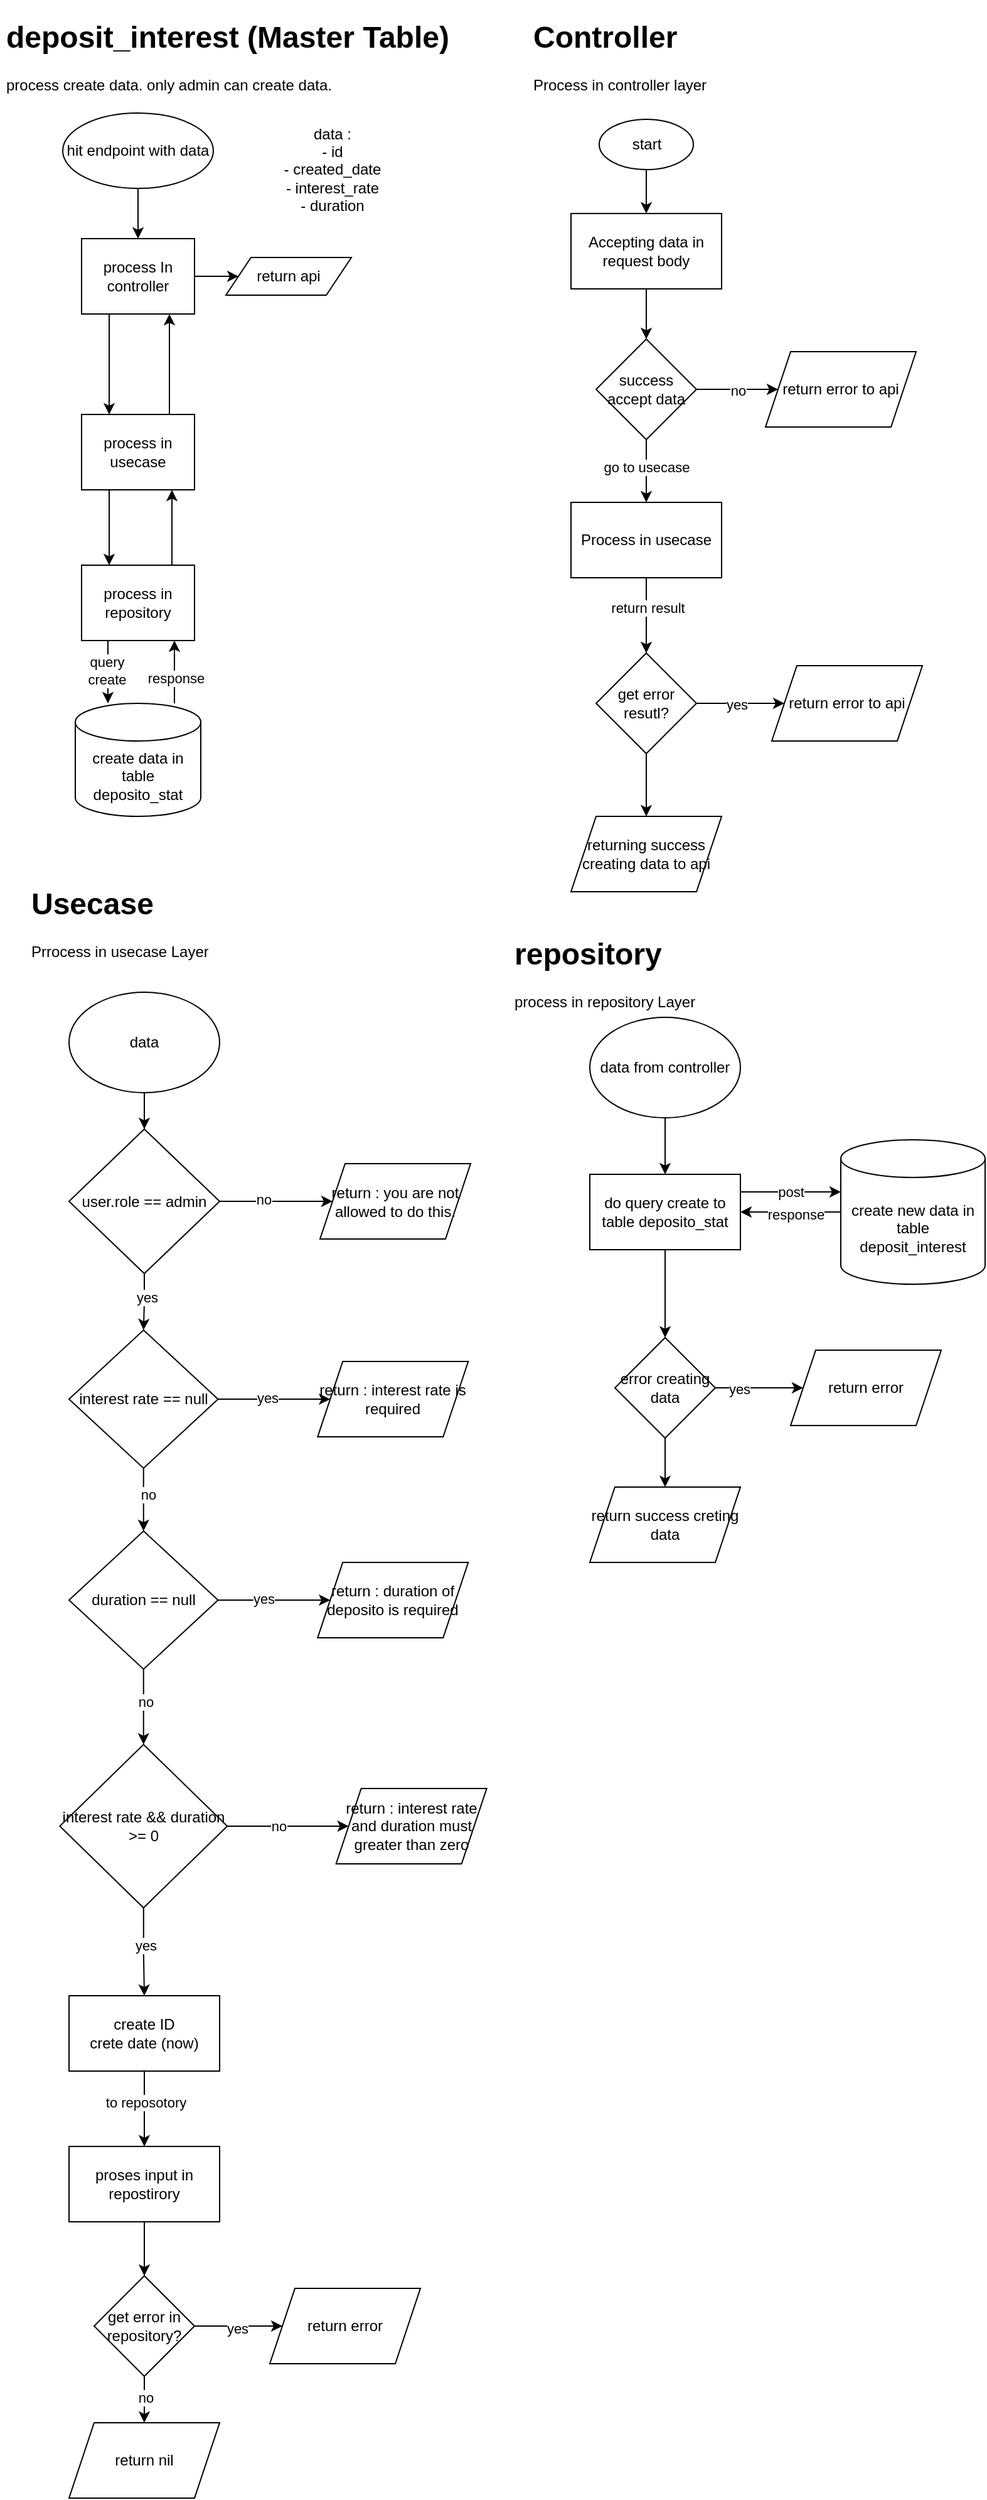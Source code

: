 <mxfile version="21.7.4" type="github" pages="4">
  <diagram name="Create" id="MhoOKnqMOwmnk6prkngq">
    <mxGraphModel dx="706" dy="430" grid="1" gridSize="10" guides="1" tooltips="1" connect="1" arrows="1" fold="1" page="1" pageScale="1" pageWidth="850" pageHeight="1100" math="0" shadow="0">
      <root>
        <mxCell id="0" />
        <mxCell id="1" parent="0" />
        <mxCell id="em2K3PVRWfTn02OiWF6q-1" value="&lt;h1&gt;deposit_interest (Master Table)&lt;/h1&gt;&lt;div&gt;process create data. only admin can create data.&lt;/div&gt;" style="text;html=1;strokeColor=none;fillColor=none;spacing=5;spacingTop=-20;whiteSpace=wrap;overflow=hidden;rounded=0;" parent="1" vertex="1">
          <mxGeometry x="20" y="10" width="370" height="70" as="geometry" />
        </mxCell>
        <mxCell id="em2K3PVRWfTn02OiWF6q-4" value="" style="edgeStyle=orthogonalEdgeStyle;rounded=0;orthogonalLoop=1;jettySize=auto;html=1;" parent="1" source="em2K3PVRWfTn02OiWF6q-2" target="em2K3PVRWfTn02OiWF6q-3" edge="1">
          <mxGeometry relative="1" as="geometry" />
        </mxCell>
        <mxCell id="em2K3PVRWfTn02OiWF6q-2" value="hit endpoint with data" style="ellipse;whiteSpace=wrap;html=1;" parent="1" vertex="1">
          <mxGeometry x="70" y="90" width="120" height="60" as="geometry" />
        </mxCell>
        <mxCell id="em2K3PVRWfTn02OiWF6q-7" value="" style="edgeStyle=orthogonalEdgeStyle;rounded=0;orthogonalLoop=1;jettySize=auto;html=1;" parent="1" source="em2K3PVRWfTn02OiWF6q-3" target="em2K3PVRWfTn02OiWF6q-6" edge="1">
          <mxGeometry relative="1" as="geometry" />
        </mxCell>
        <mxCell id="em2K3PVRWfTn02OiWF6q-11" value="" style="edgeStyle=orthogonalEdgeStyle;rounded=0;orthogonalLoop=1;jettySize=auto;html=1;" parent="1" edge="1">
          <mxGeometry relative="1" as="geometry">
            <mxPoint x="107" y="250" as="sourcePoint" />
            <mxPoint x="107" y="330" as="targetPoint" />
          </mxGeometry>
        </mxCell>
        <mxCell id="em2K3PVRWfTn02OiWF6q-3" value="process In controller" style="whiteSpace=wrap;html=1;" parent="1" vertex="1">
          <mxGeometry x="85" y="190" width="90" height="60" as="geometry" />
        </mxCell>
        <mxCell id="em2K3PVRWfTn02OiWF6q-5" value="data :&lt;br&gt;- id&lt;br style=&quot;border-color: var(--border-color);&quot;&gt;- created_date&lt;br style=&quot;border-color: var(--border-color);&quot;&gt;- interest_rate&lt;br style=&quot;border-color: var(--border-color);&quot;&gt;- duration" style="text;html=1;strokeColor=none;fillColor=none;align=center;verticalAlign=middle;whiteSpace=wrap;rounded=0;" parent="1" vertex="1">
          <mxGeometry x="210" y="120" width="150" height="30" as="geometry" />
        </mxCell>
        <mxCell id="em2K3PVRWfTn02OiWF6q-6" value="return api" style="shape=parallelogram;perimeter=parallelogramPerimeter;whiteSpace=wrap;html=1;fixedSize=1;" parent="1" vertex="1">
          <mxGeometry x="200" y="205" width="100" height="30" as="geometry" />
        </mxCell>
        <mxCell id="em2K3PVRWfTn02OiWF6q-13" value="" style="edgeStyle=orthogonalEdgeStyle;rounded=0;orthogonalLoop=1;jettySize=auto;html=1;" parent="1" edge="1">
          <mxGeometry relative="1" as="geometry">
            <mxPoint x="107" y="390" as="sourcePoint" />
            <mxPoint x="107" y="450" as="targetPoint" />
          </mxGeometry>
        </mxCell>
        <mxCell id="em2K3PVRWfTn02OiWF6q-21" value="" style="edgeStyle=orthogonalEdgeStyle;rounded=0;orthogonalLoop=1;jettySize=auto;html=1;" parent="1" edge="1">
          <mxGeometry relative="1" as="geometry">
            <mxPoint x="155" y="330" as="sourcePoint" />
            <mxPoint x="155" y="250" as="targetPoint" />
          </mxGeometry>
        </mxCell>
        <mxCell id="em2K3PVRWfTn02OiWF6q-10" value="process in usecase" style="whiteSpace=wrap;html=1;" parent="1" vertex="1">
          <mxGeometry x="85" y="330" width="90" height="60" as="geometry" />
        </mxCell>
        <mxCell id="em2K3PVRWfTn02OiWF6q-15" value="" style="edgeStyle=orthogonalEdgeStyle;rounded=0;orthogonalLoop=1;jettySize=auto;html=1;" parent="1" edge="1">
          <mxGeometry relative="1" as="geometry">
            <mxPoint x="106" y="510" as="sourcePoint" />
            <mxPoint x="106" y="560" as="targetPoint" />
          </mxGeometry>
        </mxCell>
        <mxCell id="em2K3PVRWfTn02OiWF6q-17" value="query&lt;br&gt;create" style="edgeLabel;html=1;align=center;verticalAlign=middle;resizable=0;points=[];" parent="em2K3PVRWfTn02OiWF6q-15" vertex="1" connectable="0">
          <mxGeometry x="-0.04" y="-1" relative="1" as="geometry">
            <mxPoint as="offset" />
          </mxGeometry>
        </mxCell>
        <mxCell id="em2K3PVRWfTn02OiWF6q-19" value="" style="edgeStyle=orthogonalEdgeStyle;rounded=0;orthogonalLoop=1;jettySize=auto;html=1;" parent="1" edge="1">
          <mxGeometry relative="1" as="geometry">
            <mxPoint x="157" y="450" as="sourcePoint" />
            <mxPoint x="157" y="390" as="targetPoint" />
          </mxGeometry>
        </mxCell>
        <mxCell id="em2K3PVRWfTn02OiWF6q-12" value="process in repository" style="whiteSpace=wrap;html=1;" parent="1" vertex="1">
          <mxGeometry x="85" y="450" width="90" height="60" as="geometry" />
        </mxCell>
        <mxCell id="em2K3PVRWfTn02OiWF6q-16" value="" style="edgeStyle=orthogonalEdgeStyle;rounded=0;orthogonalLoop=1;jettySize=auto;html=1;" parent="1" edge="1">
          <mxGeometry relative="1" as="geometry">
            <mxPoint x="159" y="560" as="sourcePoint" />
            <mxPoint x="159" y="510" as="targetPoint" />
          </mxGeometry>
        </mxCell>
        <mxCell id="em2K3PVRWfTn02OiWF6q-18" value="response" style="edgeLabel;html=1;align=center;verticalAlign=middle;resizable=0;points=[];" parent="em2K3PVRWfTn02OiWF6q-16" vertex="1" connectable="0">
          <mxGeometry x="-0.2" y="-1" relative="1" as="geometry">
            <mxPoint as="offset" />
          </mxGeometry>
        </mxCell>
        <mxCell id="em2K3PVRWfTn02OiWF6q-14" value="create data in table deposito_stat" style="shape=cylinder3;whiteSpace=wrap;html=1;boundedLbl=1;backgroundOutline=1;size=15;" parent="1" vertex="1">
          <mxGeometry x="80" y="560" width="100" height="90" as="geometry" />
        </mxCell>
        <mxCell id="em2K3PVRWfTn02OiWF6q-22" value="&lt;h1&gt;Controller&lt;/h1&gt;&lt;div&gt;Process in controller layer&lt;/div&gt;" style="text;html=1;strokeColor=none;fillColor=none;spacing=5;spacingTop=-20;whiteSpace=wrap;overflow=hidden;rounded=0;" parent="1" vertex="1">
          <mxGeometry x="440" y="10" width="190" height="80" as="geometry" />
        </mxCell>
        <mxCell id="em2K3PVRWfTn02OiWF6q-25" value="" style="edgeStyle=orthogonalEdgeStyle;rounded=0;orthogonalLoop=1;jettySize=auto;html=1;" parent="1" source="em2K3PVRWfTn02OiWF6q-23" target="em2K3PVRWfTn02OiWF6q-24" edge="1">
          <mxGeometry relative="1" as="geometry" />
        </mxCell>
        <mxCell id="em2K3PVRWfTn02OiWF6q-23" value="start" style="ellipse;whiteSpace=wrap;html=1;" parent="1" vertex="1">
          <mxGeometry x="497.5" y="95" width="75" height="40" as="geometry" />
        </mxCell>
        <mxCell id="em2K3PVRWfTn02OiWF6q-27" value="" style="edgeStyle=orthogonalEdgeStyle;rounded=0;orthogonalLoop=1;jettySize=auto;html=1;" parent="1" source="em2K3PVRWfTn02OiWF6q-24" target="em2K3PVRWfTn02OiWF6q-26" edge="1">
          <mxGeometry relative="1" as="geometry" />
        </mxCell>
        <mxCell id="em2K3PVRWfTn02OiWF6q-24" value="Accepting data in request body" style="whiteSpace=wrap;html=1;" parent="1" vertex="1">
          <mxGeometry x="475" y="170" width="120" height="60" as="geometry" />
        </mxCell>
        <mxCell id="em2K3PVRWfTn02OiWF6q-29" value="" style="edgeStyle=orthogonalEdgeStyle;rounded=0;orthogonalLoop=1;jettySize=auto;html=1;" parent="1" source="em2K3PVRWfTn02OiWF6q-26" target="em2K3PVRWfTn02OiWF6q-28" edge="1">
          <mxGeometry relative="1" as="geometry" />
        </mxCell>
        <mxCell id="em2K3PVRWfTn02OiWF6q-30" value="no" style="edgeLabel;html=1;align=center;verticalAlign=middle;resizable=0;points=[];" parent="em2K3PVRWfTn02OiWF6q-29" vertex="1" connectable="0">
          <mxGeometry x="0.015" y="-1" relative="1" as="geometry">
            <mxPoint as="offset" />
          </mxGeometry>
        </mxCell>
        <mxCell id="em2K3PVRWfTn02OiWF6q-32" value="" style="edgeStyle=orthogonalEdgeStyle;rounded=0;orthogonalLoop=1;jettySize=auto;html=1;" parent="1" source="em2K3PVRWfTn02OiWF6q-26" target="em2K3PVRWfTn02OiWF6q-31" edge="1">
          <mxGeometry relative="1" as="geometry" />
        </mxCell>
        <mxCell id="em2K3PVRWfTn02OiWF6q-33" value="go to usecase" style="edgeLabel;html=1;align=center;verticalAlign=middle;resizable=0;points=[];" parent="em2K3PVRWfTn02OiWF6q-32" vertex="1" connectable="0">
          <mxGeometry x="-0.12" relative="1" as="geometry">
            <mxPoint as="offset" />
          </mxGeometry>
        </mxCell>
        <mxCell id="em2K3PVRWfTn02OiWF6q-26" value="success accept data" style="rhombus;whiteSpace=wrap;html=1;" parent="1" vertex="1">
          <mxGeometry x="495" y="270" width="80" height="80" as="geometry" />
        </mxCell>
        <mxCell id="em2K3PVRWfTn02OiWF6q-28" value="return error to api" style="shape=parallelogram;perimeter=parallelogramPerimeter;whiteSpace=wrap;html=1;fixedSize=1;" parent="1" vertex="1">
          <mxGeometry x="630" y="280" width="120" height="60" as="geometry" />
        </mxCell>
        <mxCell id="em2K3PVRWfTn02OiWF6q-35" value="" style="edgeStyle=orthogonalEdgeStyle;rounded=0;orthogonalLoop=1;jettySize=auto;html=1;" parent="1" source="em2K3PVRWfTn02OiWF6q-31" target="em2K3PVRWfTn02OiWF6q-34" edge="1">
          <mxGeometry relative="1" as="geometry" />
        </mxCell>
        <mxCell id="em2K3PVRWfTn02OiWF6q-36" value="return result" style="edgeLabel;html=1;align=center;verticalAlign=middle;resizable=0;points=[];" parent="em2K3PVRWfTn02OiWF6q-35" vertex="1" connectable="0">
          <mxGeometry x="-0.2" y="1" relative="1" as="geometry">
            <mxPoint as="offset" />
          </mxGeometry>
        </mxCell>
        <mxCell id="em2K3PVRWfTn02OiWF6q-31" value="Process in usecase" style="whiteSpace=wrap;html=1;" parent="1" vertex="1">
          <mxGeometry x="475" y="400" width="120" height="60" as="geometry" />
        </mxCell>
        <mxCell id="em2K3PVRWfTn02OiWF6q-38" value="" style="edgeStyle=orthogonalEdgeStyle;rounded=0;orthogonalLoop=1;jettySize=auto;html=1;" parent="1" source="em2K3PVRWfTn02OiWF6q-34" target="em2K3PVRWfTn02OiWF6q-37" edge="1">
          <mxGeometry relative="1" as="geometry" />
        </mxCell>
        <mxCell id="em2K3PVRWfTn02OiWF6q-39" value="yes" style="edgeLabel;html=1;align=center;verticalAlign=middle;resizable=0;points=[];" parent="em2K3PVRWfTn02OiWF6q-38" vertex="1" connectable="0">
          <mxGeometry x="-0.086" y="-1" relative="1" as="geometry">
            <mxPoint as="offset" />
          </mxGeometry>
        </mxCell>
        <mxCell id="em2K3PVRWfTn02OiWF6q-41" value="" style="edgeStyle=orthogonalEdgeStyle;rounded=0;orthogonalLoop=1;jettySize=auto;html=1;" parent="1" source="em2K3PVRWfTn02OiWF6q-34" target="em2K3PVRWfTn02OiWF6q-40" edge="1">
          <mxGeometry relative="1" as="geometry" />
        </mxCell>
        <mxCell id="em2K3PVRWfTn02OiWF6q-34" value="get error resutl?" style="rhombus;whiteSpace=wrap;html=1;" parent="1" vertex="1">
          <mxGeometry x="495" y="520" width="80" height="80" as="geometry" />
        </mxCell>
        <mxCell id="em2K3PVRWfTn02OiWF6q-37" value="return error to api" style="shape=parallelogram;perimeter=parallelogramPerimeter;whiteSpace=wrap;html=1;fixedSize=1;" parent="1" vertex="1">
          <mxGeometry x="635" y="530" width="120" height="60" as="geometry" />
        </mxCell>
        <mxCell id="em2K3PVRWfTn02OiWF6q-40" value="returning success creating data to api" style="shape=parallelogram;perimeter=parallelogramPerimeter;whiteSpace=wrap;html=1;fixedSize=1;" parent="1" vertex="1">
          <mxGeometry x="475" y="650" width="120" height="60" as="geometry" />
        </mxCell>
        <mxCell id="em2K3PVRWfTn02OiWF6q-42" value="&lt;h1&gt;Usecase&lt;/h1&gt;&lt;div&gt;Prrocess in usecase Layer&lt;/div&gt;" style="text;html=1;strokeColor=none;fillColor=none;spacing=5;spacingTop=-20;whiteSpace=wrap;overflow=hidden;rounded=0;" parent="1" vertex="1">
          <mxGeometry x="40" y="700" width="190" height="70" as="geometry" />
        </mxCell>
        <mxCell id="em2K3PVRWfTn02OiWF6q-101" value="" style="edgeStyle=orthogonalEdgeStyle;rounded=0;orthogonalLoop=1;jettySize=auto;html=1;" parent="1" source="em2K3PVRWfTn02OiWF6q-43" target="em2K3PVRWfTn02OiWF6q-97" edge="1">
          <mxGeometry relative="1" as="geometry" />
        </mxCell>
        <mxCell id="em2K3PVRWfTn02OiWF6q-43" value="data" style="ellipse;whiteSpace=wrap;html=1;" parent="1" vertex="1">
          <mxGeometry x="75" y="790" width="120" height="80" as="geometry" />
        </mxCell>
        <mxCell id="em2K3PVRWfTn02OiWF6q-50" value="" style="edgeStyle=orthogonalEdgeStyle;rounded=0;orthogonalLoop=1;jettySize=auto;html=1;" parent="1" source="em2K3PVRWfTn02OiWF6q-47" target="em2K3PVRWfTn02OiWF6q-49" edge="1">
          <mxGeometry relative="1" as="geometry" />
        </mxCell>
        <mxCell id="em2K3PVRWfTn02OiWF6q-58" value="yes" style="edgeLabel;html=1;align=center;verticalAlign=middle;resizable=0;points=[];" parent="em2K3PVRWfTn02OiWF6q-50" vertex="1" connectable="0">
          <mxGeometry x="-0.144" y="1" relative="1" as="geometry">
            <mxPoint as="offset" />
          </mxGeometry>
        </mxCell>
        <mxCell id="em2K3PVRWfTn02OiWF6q-59" value="" style="edgeStyle=orthogonalEdgeStyle;rounded=0;orthogonalLoop=1;jettySize=auto;html=1;" parent="1" source="em2K3PVRWfTn02OiWF6q-47" target="em2K3PVRWfTn02OiWF6q-56" edge="1">
          <mxGeometry relative="1" as="geometry" />
        </mxCell>
        <mxCell id="em2K3PVRWfTn02OiWF6q-60" value="no" style="edgeLabel;html=1;align=center;verticalAlign=middle;resizable=0;points=[];" parent="em2K3PVRWfTn02OiWF6q-59" vertex="1" connectable="0">
          <mxGeometry x="-0.16" y="3" relative="1" as="geometry">
            <mxPoint as="offset" />
          </mxGeometry>
        </mxCell>
        <mxCell id="em2K3PVRWfTn02OiWF6q-47" value="interest rate == null" style="rhombus;whiteSpace=wrap;html=1;" parent="1" vertex="1">
          <mxGeometry x="75" y="1059" width="118.75" height="110" as="geometry" />
        </mxCell>
        <mxCell id="em2K3PVRWfTn02OiWF6q-49" value="return : interest rate is required" style="shape=parallelogram;perimeter=parallelogramPerimeter;whiteSpace=wrap;html=1;fixedSize=1;" parent="1" vertex="1">
          <mxGeometry x="273.125" y="1084" width="120" height="60" as="geometry" />
        </mxCell>
        <mxCell id="em2K3PVRWfTn02OiWF6q-55" value="" style="edgeStyle=orthogonalEdgeStyle;rounded=0;orthogonalLoop=1;jettySize=auto;html=1;" parent="1" source="em2K3PVRWfTn02OiWF6q-56" target="em2K3PVRWfTn02OiWF6q-57" edge="1">
          <mxGeometry relative="1" as="geometry" />
        </mxCell>
        <mxCell id="em2K3PVRWfTn02OiWF6q-61" value="yes" style="edgeLabel;html=1;align=center;verticalAlign=middle;resizable=0;points=[];" parent="em2K3PVRWfTn02OiWF6q-55" vertex="1" connectable="0">
          <mxGeometry x="-0.189" y="1" relative="1" as="geometry">
            <mxPoint as="offset" />
          </mxGeometry>
        </mxCell>
        <mxCell id="em2K3PVRWfTn02OiWF6q-63" value="" style="edgeStyle=orthogonalEdgeStyle;rounded=0;orthogonalLoop=1;jettySize=auto;html=1;" parent="1" source="em2K3PVRWfTn02OiWF6q-56" target="em2K3PVRWfTn02OiWF6q-62" edge="1">
          <mxGeometry relative="1" as="geometry" />
        </mxCell>
        <mxCell id="em2K3PVRWfTn02OiWF6q-64" value="no" style="edgeLabel;html=1;align=center;verticalAlign=middle;resizable=0;points=[];" parent="em2K3PVRWfTn02OiWF6q-63" vertex="1" connectable="0">
          <mxGeometry x="-0.158" y="1" relative="1" as="geometry">
            <mxPoint as="offset" />
          </mxGeometry>
        </mxCell>
        <mxCell id="em2K3PVRWfTn02OiWF6q-56" value="duration == null" style="rhombus;whiteSpace=wrap;html=1;" parent="1" vertex="1">
          <mxGeometry x="75" y="1219" width="118.75" height="110" as="geometry" />
        </mxCell>
        <mxCell id="em2K3PVRWfTn02OiWF6q-57" value="return : duration of deposito is required" style="shape=parallelogram;perimeter=parallelogramPerimeter;whiteSpace=wrap;html=1;fixedSize=1;" parent="1" vertex="1">
          <mxGeometry x="273.125" y="1244" width="120" height="60" as="geometry" />
        </mxCell>
        <mxCell id="em2K3PVRWfTn02OiWF6q-66" value="" style="edgeStyle=orthogonalEdgeStyle;rounded=0;orthogonalLoop=1;jettySize=auto;html=1;" parent="1" source="em2K3PVRWfTn02OiWF6q-62" target="em2K3PVRWfTn02OiWF6q-65" edge="1">
          <mxGeometry relative="1" as="geometry" />
        </mxCell>
        <mxCell id="em2K3PVRWfTn02OiWF6q-67" value="no" style="edgeLabel;html=1;align=center;verticalAlign=middle;resizable=0;points=[];" parent="em2K3PVRWfTn02OiWF6q-66" vertex="1" connectable="0">
          <mxGeometry x="-0.154" relative="1" as="geometry">
            <mxPoint as="offset" />
          </mxGeometry>
        </mxCell>
        <mxCell id="em2K3PVRWfTn02OiWF6q-85" value="" style="edgeStyle=orthogonalEdgeStyle;rounded=0;orthogonalLoop=1;jettySize=auto;html=1;" parent="1" source="em2K3PVRWfTn02OiWF6q-62" target="em2K3PVRWfTn02OiWF6q-84" edge="1">
          <mxGeometry relative="1" as="geometry" />
        </mxCell>
        <mxCell id="em2K3PVRWfTn02OiWF6q-87" value="yes" style="edgeLabel;html=1;align=center;verticalAlign=middle;resizable=0;points=[];" parent="em2K3PVRWfTn02OiWF6q-85" vertex="1" connectable="0">
          <mxGeometry x="-0.15" y="1" relative="1" as="geometry">
            <mxPoint as="offset" />
          </mxGeometry>
        </mxCell>
        <mxCell id="em2K3PVRWfTn02OiWF6q-62" value="interest rate &amp;amp;&amp;amp; duration &amp;gt;= 0" style="rhombus;whiteSpace=wrap;html=1;" parent="1" vertex="1">
          <mxGeometry x="67.66" y="1389" width="133.44" height="130" as="geometry" />
        </mxCell>
        <mxCell id="em2K3PVRWfTn02OiWF6q-65" value="return : interest rate and duration must greater than zero" style="shape=parallelogram;perimeter=parallelogramPerimeter;whiteSpace=wrap;html=1;fixedSize=1;" parent="1" vertex="1">
          <mxGeometry x="287.82" y="1424" width="120" height="60" as="geometry" />
        </mxCell>
        <mxCell id="em2K3PVRWfTn02OiWF6q-72" value="" style="edgeStyle=orthogonalEdgeStyle;rounded=0;orthogonalLoop=1;jettySize=auto;html=1;" parent="1" source="em2K3PVRWfTn02OiWF6q-68" target="em2K3PVRWfTn02OiWF6q-71" edge="1">
          <mxGeometry relative="1" as="geometry" />
        </mxCell>
        <mxCell id="em2K3PVRWfTn02OiWF6q-68" value="proses input in repostirory" style="whiteSpace=wrap;html=1;" parent="1" vertex="1">
          <mxGeometry x="75" y="1709" width="120" height="60" as="geometry" />
        </mxCell>
        <mxCell id="em2K3PVRWfTn02OiWF6q-74" value="" style="edgeStyle=orthogonalEdgeStyle;rounded=0;orthogonalLoop=1;jettySize=auto;html=1;" parent="1" source="em2K3PVRWfTn02OiWF6q-71" target="em2K3PVRWfTn02OiWF6q-73" edge="1">
          <mxGeometry relative="1" as="geometry" />
        </mxCell>
        <mxCell id="em2K3PVRWfTn02OiWF6q-75" value="yes" style="edgeLabel;html=1;align=center;verticalAlign=middle;resizable=0;points=[];" parent="em2K3PVRWfTn02OiWF6q-74" vertex="1" connectable="0">
          <mxGeometry x="-0.029" y="-2" relative="1" as="geometry">
            <mxPoint as="offset" />
          </mxGeometry>
        </mxCell>
        <mxCell id="em2K3PVRWfTn02OiWF6q-77" value="" style="edgeStyle=orthogonalEdgeStyle;rounded=0;orthogonalLoop=1;jettySize=auto;html=1;" parent="1" source="em2K3PVRWfTn02OiWF6q-71" target="em2K3PVRWfTn02OiWF6q-76" edge="1">
          <mxGeometry relative="1" as="geometry" />
        </mxCell>
        <mxCell id="em2K3PVRWfTn02OiWF6q-78" value="no" style="edgeLabel;html=1;align=center;verticalAlign=middle;resizable=0;points=[];" parent="em2K3PVRWfTn02OiWF6q-77" vertex="1" connectable="0">
          <mxGeometry x="-0.2" y="1" relative="1" as="geometry">
            <mxPoint as="offset" />
          </mxGeometry>
        </mxCell>
        <mxCell id="em2K3PVRWfTn02OiWF6q-71" value="get error in repository?" style="rhombus;whiteSpace=wrap;html=1;" parent="1" vertex="1">
          <mxGeometry x="95" y="1812" width="80" height="80" as="geometry" />
        </mxCell>
        <mxCell id="em2K3PVRWfTn02OiWF6q-73" value="return error" style="shape=parallelogram;perimeter=parallelogramPerimeter;whiteSpace=wrap;html=1;fixedSize=1;" parent="1" vertex="1">
          <mxGeometry x="235" y="1822" width="120" height="60" as="geometry" />
        </mxCell>
        <mxCell id="em2K3PVRWfTn02OiWF6q-76" value="return nil" style="shape=parallelogram;perimeter=parallelogramPerimeter;whiteSpace=wrap;html=1;fixedSize=1;" parent="1" vertex="1">
          <mxGeometry x="75" y="1929" width="120" height="60" as="geometry" />
        </mxCell>
        <mxCell id="em2K3PVRWfTn02OiWF6q-79" value="&lt;h1&gt;repository&lt;/h1&gt;&lt;div&gt;process in repository Layer&lt;/div&gt;" style="text;html=1;strokeColor=none;fillColor=none;spacing=5;spacingTop=-20;whiteSpace=wrap;overflow=hidden;rounded=0;" parent="1" vertex="1">
          <mxGeometry x="425" y="740" width="190" height="70" as="geometry" />
        </mxCell>
        <mxCell id="em2K3PVRWfTn02OiWF6q-89" value="" style="edgeStyle=orthogonalEdgeStyle;rounded=0;orthogonalLoop=1;jettySize=auto;html=1;" parent="1" source="em2K3PVRWfTn02OiWF6q-80" target="em2K3PVRWfTn02OiWF6q-83" edge="1">
          <mxGeometry relative="1" as="geometry" />
        </mxCell>
        <mxCell id="em2K3PVRWfTn02OiWF6q-80" value="data from controller" style="ellipse;whiteSpace=wrap;html=1;" parent="1" vertex="1">
          <mxGeometry x="490" y="810" width="120" height="80" as="geometry" />
        </mxCell>
        <mxCell id="em2K3PVRWfTn02OiWF6q-91" value="" style="edgeStyle=orthogonalEdgeStyle;rounded=0;orthogonalLoop=1;jettySize=auto;html=1;" parent="1" edge="1">
          <mxGeometry relative="1" as="geometry">
            <mxPoint x="610" y="949" as="sourcePoint" />
            <mxPoint x="690" y="949" as="targetPoint" />
          </mxGeometry>
        </mxCell>
        <mxCell id="em2K3PVRWfTn02OiWF6q-92" value="post" style="edgeLabel;html=1;align=center;verticalAlign=middle;resizable=0;points=[];" parent="em2K3PVRWfTn02OiWF6q-91" vertex="1" connectable="0">
          <mxGeometry relative="1" as="geometry">
            <mxPoint as="offset" />
          </mxGeometry>
        </mxCell>
        <mxCell id="em2K3PVRWfTn02OiWF6q-96" value="" style="edgeStyle=orthogonalEdgeStyle;rounded=0;orthogonalLoop=1;jettySize=auto;html=1;" parent="1" source="em2K3PVRWfTn02OiWF6q-83" target="em2K3PVRWfTn02OiWF6q-95" edge="1">
          <mxGeometry relative="1" as="geometry" />
        </mxCell>
        <mxCell id="em2K3PVRWfTn02OiWF6q-83" value="do query create to table deposito_stat" style="rounded=0;whiteSpace=wrap;html=1;" parent="1" vertex="1">
          <mxGeometry x="490" y="935" width="120" height="60" as="geometry" />
        </mxCell>
        <mxCell id="em2K3PVRWfTn02OiWF6q-86" value="" style="edgeStyle=orthogonalEdgeStyle;rounded=0;orthogonalLoop=1;jettySize=auto;html=1;" parent="1" source="em2K3PVRWfTn02OiWF6q-84" target="em2K3PVRWfTn02OiWF6q-68" edge="1">
          <mxGeometry relative="1" as="geometry" />
        </mxCell>
        <mxCell id="em2K3PVRWfTn02OiWF6q-88" value="to reposotory" style="edgeLabel;html=1;align=center;verticalAlign=middle;resizable=0;points=[];" parent="em2K3PVRWfTn02OiWF6q-86" vertex="1" connectable="0">
          <mxGeometry x="-0.167" y="1" relative="1" as="geometry">
            <mxPoint as="offset" />
          </mxGeometry>
        </mxCell>
        <mxCell id="em2K3PVRWfTn02OiWF6q-84" value="create ID&lt;br&gt;crete date (now)" style="rounded=0;whiteSpace=wrap;html=1;" parent="1" vertex="1">
          <mxGeometry x="75" y="1589" width="120" height="60" as="geometry" />
        </mxCell>
        <mxCell id="em2K3PVRWfTn02OiWF6q-93" value="" style="edgeStyle=orthogonalEdgeStyle;rounded=0;orthogonalLoop=1;jettySize=auto;html=1;" parent="1" source="em2K3PVRWfTn02OiWF6q-90" target="em2K3PVRWfTn02OiWF6q-83" edge="1">
          <mxGeometry relative="1" as="geometry" />
        </mxCell>
        <mxCell id="em2K3PVRWfTn02OiWF6q-94" value="response" style="edgeLabel;html=1;align=center;verticalAlign=middle;resizable=0;points=[];" parent="em2K3PVRWfTn02OiWF6q-93" vertex="1" connectable="0">
          <mxGeometry x="-0.1" y="2" relative="1" as="geometry">
            <mxPoint as="offset" />
          </mxGeometry>
        </mxCell>
        <mxCell id="em2K3PVRWfTn02OiWF6q-90" value="create new data in table deposit_interest" style="shape=cylinder3;whiteSpace=wrap;html=1;boundedLbl=1;backgroundOutline=1;size=15;" parent="1" vertex="1">
          <mxGeometry x="690" y="907.5" width="115" height="115" as="geometry" />
        </mxCell>
        <mxCell id="em2K3PVRWfTn02OiWF6q-105" value="" style="edgeStyle=orthogonalEdgeStyle;rounded=0;orthogonalLoop=1;jettySize=auto;html=1;" parent="1" source="em2K3PVRWfTn02OiWF6q-95" target="em2K3PVRWfTn02OiWF6q-104" edge="1">
          <mxGeometry relative="1" as="geometry" />
        </mxCell>
        <mxCell id="em2K3PVRWfTn02OiWF6q-106" value="yes" style="edgeLabel;html=1;align=center;verticalAlign=middle;resizable=0;points=[];" parent="em2K3PVRWfTn02OiWF6q-105" vertex="1" connectable="0">
          <mxGeometry x="-0.457" y="-1" relative="1" as="geometry">
            <mxPoint as="offset" />
          </mxGeometry>
        </mxCell>
        <mxCell id="em2K3PVRWfTn02OiWF6q-108" value="" style="edgeStyle=orthogonalEdgeStyle;rounded=0;orthogonalLoop=1;jettySize=auto;html=1;" parent="1" source="em2K3PVRWfTn02OiWF6q-95" target="em2K3PVRWfTn02OiWF6q-107" edge="1">
          <mxGeometry relative="1" as="geometry" />
        </mxCell>
        <mxCell id="em2K3PVRWfTn02OiWF6q-95" value="error creating data" style="rhombus;whiteSpace=wrap;html=1;rounded=0;" parent="1" vertex="1">
          <mxGeometry x="510" y="1065" width="80" height="80" as="geometry" />
        </mxCell>
        <mxCell id="em2K3PVRWfTn02OiWF6q-99" value="" style="edgeStyle=orthogonalEdgeStyle;rounded=0;orthogonalLoop=1;jettySize=auto;html=1;" parent="1" source="em2K3PVRWfTn02OiWF6q-97" target="em2K3PVRWfTn02OiWF6q-98" edge="1">
          <mxGeometry relative="1" as="geometry" />
        </mxCell>
        <mxCell id="em2K3PVRWfTn02OiWF6q-100" value="no" style="edgeLabel;html=1;align=center;verticalAlign=middle;resizable=0;points=[];" parent="em2K3PVRWfTn02OiWF6q-99" vertex="1" connectable="0">
          <mxGeometry x="-0.222" y="3" relative="1" as="geometry">
            <mxPoint y="1" as="offset" />
          </mxGeometry>
        </mxCell>
        <mxCell id="em2K3PVRWfTn02OiWF6q-102" value="" style="edgeStyle=orthogonalEdgeStyle;rounded=0;orthogonalLoop=1;jettySize=auto;html=1;" parent="1" source="em2K3PVRWfTn02OiWF6q-97" target="em2K3PVRWfTn02OiWF6q-47" edge="1">
          <mxGeometry relative="1" as="geometry" />
        </mxCell>
        <mxCell id="em2K3PVRWfTn02OiWF6q-103" value="yes" style="edgeLabel;html=1;align=center;verticalAlign=middle;resizable=0;points=[];" parent="em2K3PVRWfTn02OiWF6q-102" vertex="1" connectable="0">
          <mxGeometry x="-0.178" y="2" relative="1" as="geometry">
            <mxPoint as="offset" />
          </mxGeometry>
        </mxCell>
        <mxCell id="em2K3PVRWfTn02OiWF6q-97" value="user.role == admin" style="rhombus;whiteSpace=wrap;html=1;" parent="1" vertex="1">
          <mxGeometry x="75" y="899" width="120" height="115" as="geometry" />
        </mxCell>
        <mxCell id="em2K3PVRWfTn02OiWF6q-98" value="return : you are not allowed to do this." style="shape=parallelogram;perimeter=parallelogramPerimeter;whiteSpace=wrap;html=1;fixedSize=1;" parent="1" vertex="1">
          <mxGeometry x="275" y="926.5" width="120" height="60" as="geometry" />
        </mxCell>
        <mxCell id="em2K3PVRWfTn02OiWF6q-104" value="return error" style="shape=parallelogram;perimeter=parallelogramPerimeter;whiteSpace=wrap;html=1;fixedSize=1;rounded=0;" parent="1" vertex="1">
          <mxGeometry x="650" y="1075" width="120" height="60" as="geometry" />
        </mxCell>
        <mxCell id="em2K3PVRWfTn02OiWF6q-107" value="return success creting data" style="shape=parallelogram;perimeter=parallelogramPerimeter;whiteSpace=wrap;html=1;fixedSize=1;rounded=0;" parent="1" vertex="1">
          <mxGeometry x="490" y="1184" width="120" height="60" as="geometry" />
        </mxCell>
      </root>
    </mxGraphModel>
  </diagram>
  <diagram id="owN-p31h_dKyDMt9LuCs" name="update_by_id">
    <mxGraphModel dx="1730" dy="446" grid="1" gridSize="10" guides="1" tooltips="1" connect="1" arrows="1" fold="1" page="1" pageScale="1" pageWidth="850" pageHeight="1100" math="0" shadow="0">
      <root>
        <mxCell id="0" />
        <mxCell id="1" parent="0" />
        <mxCell id="9r86ZSZR2lq-3hlBFG5p-1" value="&lt;h1 style=&quot;border-color: var(--border-color);&quot;&gt;deposit_interest (Master Table)&lt;/h1&gt;&lt;h1&gt;&lt;div style=&quot;border-color: var(--border-color); font-size: 12px; font-weight: 400;&quot;&gt;process create data. only admin can update data.&lt;/div&gt;&lt;/h1&gt;" style="text;html=1;strokeColor=none;fillColor=none;spacing=5;spacingTop=-20;whiteSpace=wrap;overflow=hidden;rounded=0;" parent="1" vertex="1">
          <mxGeometry x="10" y="30" width="340" height="70" as="geometry" />
        </mxCell>
        <mxCell id="J7PV2YlrB_jR0UagYfqU-2" value="" style="edgeStyle=orthogonalEdgeStyle;rounded=0;orthogonalLoop=1;jettySize=auto;html=1;" parent="1" source="Ac3iscy3ZHwU5CX10pN--1" target="J7PV2YlrB_jR0UagYfqU-1" edge="1">
          <mxGeometry relative="1" as="geometry" />
        </mxCell>
        <mxCell id="Ac3iscy3ZHwU5CX10pN--1" value="hit endpoint with data" style="ellipse;whiteSpace=wrap;html=1;" parent="1" vertex="1">
          <mxGeometry x="40" y="100" width="100" height="60" as="geometry" />
        </mxCell>
        <mxCell id="g3Y6F4kuvAvWnT3EVVQp-1" value="data :&lt;br style=&quot;border-color: var(--border-color);&quot;&gt;- id&lt;br style=&quot;border-color: var(--border-color);&quot;&gt;- created_date&lt;br style=&quot;border-color: var(--border-color);&quot;&gt;- interest_rate&lt;br style=&quot;border-color: var(--border-color);&quot;&gt;- duration" style="text;html=1;strokeColor=none;fillColor=none;align=center;verticalAlign=middle;whiteSpace=wrap;rounded=0;" parent="1" vertex="1">
          <mxGeometry x="180" y="115" width="170" height="70" as="geometry" />
        </mxCell>
        <mxCell id="J7PV2YlrB_jR0UagYfqU-4" value="" style="edgeStyle=orthogonalEdgeStyle;rounded=0;orthogonalLoop=1;jettySize=auto;html=1;" parent="1" edge="1">
          <mxGeometry relative="1" as="geometry">
            <mxPoint x="77.5" y="280" as="sourcePoint" />
            <mxPoint x="77" y="330" as="targetPoint" />
          </mxGeometry>
        </mxCell>
        <mxCell id="clnwpJNdSA7OllH4_LMx-10" value="" style="edgeStyle=orthogonalEdgeStyle;rounded=0;orthogonalLoop=1;jettySize=auto;html=1;" parent="1" source="J7PV2YlrB_jR0UagYfqU-1" target="clnwpJNdSA7OllH4_LMx-9" edge="1">
          <mxGeometry relative="1" as="geometry" />
        </mxCell>
        <mxCell id="J7PV2YlrB_jR0UagYfqU-1" value="&lt;span style=&quot;color: rgb(0, 0, 0); font-family: Helvetica; font-size: 12px; font-style: normal; font-variant-ligatures: normal; font-variant-caps: normal; font-weight: 400; letter-spacing: normal; orphans: 2; text-align: center; text-indent: 0px; text-transform: none; widows: 2; word-spacing: 0px; -webkit-text-stroke-width: 0px; background-color: rgb(251, 251, 251); text-decoration-thickness: initial; text-decoration-style: initial; text-decoration-color: initial; float: none; display: inline !important;&quot;&gt;process In controller&lt;/span&gt;" style="whiteSpace=wrap;html=1;" parent="1" vertex="1">
          <mxGeometry x="48" y="230" width="85" height="50" as="geometry" />
        </mxCell>
        <mxCell id="clnwpJNdSA7OllH4_LMx-2" value="" style="edgeStyle=orthogonalEdgeStyle;rounded=0;orthogonalLoop=1;jettySize=auto;html=1;" parent="1" edge="1">
          <mxGeometry relative="1" as="geometry">
            <mxPoint x="81" y="380" as="sourcePoint" />
            <mxPoint x="81" y="430" as="targetPoint" />
          </mxGeometry>
        </mxCell>
        <mxCell id="clnwpJNdSA7OllH4_LMx-8" value="" style="edgeStyle=orthogonalEdgeStyle;rounded=0;orthogonalLoop=1;jettySize=auto;html=1;" parent="1" edge="1">
          <mxGeometry relative="1" as="geometry">
            <mxPoint x="100" y="330" as="sourcePoint" />
            <mxPoint x="100.5" y="280" as="targetPoint" />
          </mxGeometry>
        </mxCell>
        <mxCell id="J7PV2YlrB_jR0UagYfqU-3" value="&lt;span style=&quot;color: rgb(0, 0, 0); font-family: Helvetica; font-size: 12px; font-style: normal; font-variant-ligatures: normal; font-variant-caps: normal; font-weight: 400; letter-spacing: normal; orphans: 2; text-align: center; text-indent: 0px; text-transform: none; widows: 2; word-spacing: 0px; -webkit-text-stroke-width: 0px; background-color: rgb(251, 251, 251); text-decoration-thickness: initial; text-decoration-style: initial; text-decoration-color: initial; float: none; display: inline !important;&quot;&gt;process In usecase&lt;/span&gt;" style="whiteSpace=wrap;html=1;" parent="1" vertex="1">
          <mxGeometry x="47.5" y="330" width="85" height="50" as="geometry" />
        </mxCell>
        <mxCell id="clnwpJNdSA7OllH4_LMx-4" value="" style="edgeStyle=orthogonalEdgeStyle;rounded=0;orthogonalLoop=1;jettySize=auto;html=1;" parent="1" edge="1">
          <mxGeometry relative="1" as="geometry">
            <mxPoint x="78" y="480" as="sourcePoint" />
            <mxPoint x="78" y="560" as="targetPoint" />
          </mxGeometry>
        </mxCell>
        <mxCell id="clnwpJNdSA7OllH4_LMx-7" value="" style="edgeStyle=orthogonalEdgeStyle;rounded=0;orthogonalLoop=1;jettySize=auto;html=1;" parent="1" edge="1">
          <mxGeometry relative="1" as="geometry">
            <mxPoint x="99" y="430" as="sourcePoint" />
            <mxPoint x="99" y="380" as="targetPoint" />
          </mxGeometry>
        </mxCell>
        <mxCell id="clnwpJNdSA7OllH4_LMx-1" value="&lt;span style=&quot;color: rgb(0, 0, 0); font-family: Helvetica; font-size: 12px; font-style: normal; font-variant-ligatures: normal; font-variant-caps: normal; font-weight: 400; letter-spacing: normal; orphans: 2; text-align: center; text-indent: 0px; text-transform: none; widows: 2; word-spacing: 0px; -webkit-text-stroke-width: 0px; background-color: rgb(251, 251, 251); text-decoration-thickness: initial; text-decoration-style: initial; text-decoration-color: initial; float: none; display: inline !important;&quot;&gt;process In repository&lt;/span&gt;" style="whiteSpace=wrap;html=1;" parent="1" vertex="1">
          <mxGeometry x="47.5" y="430" width="85" height="50" as="geometry" />
        </mxCell>
        <mxCell id="clnwpJNdSA7OllH4_LMx-6" value="" style="edgeStyle=orthogonalEdgeStyle;rounded=0;orthogonalLoop=1;jettySize=auto;html=1;" parent="1" edge="1">
          <mxGeometry relative="1" as="geometry">
            <mxPoint x="99" y="560" as="sourcePoint" />
            <mxPoint x="99" y="480" as="targetPoint" />
          </mxGeometry>
        </mxCell>
        <mxCell id="clnwpJNdSA7OllH4_LMx-5" value="update in database" style="shape=cylinder3;whiteSpace=wrap;html=1;boundedLbl=1;backgroundOutline=1;size=15;" parent="1" vertex="1">
          <mxGeometry x="60" y="560" width="60" height="80" as="geometry" />
        </mxCell>
        <mxCell id="clnwpJNdSA7OllH4_LMx-9" value="return to api" style="shape=parallelogram;perimeter=parallelogramPerimeter;whiteSpace=wrap;html=1;fixedSize=1;" parent="1" vertex="1">
          <mxGeometry x="195.5" y="225" width="120" height="60" as="geometry" />
        </mxCell>
        <mxCell id="urC92vZmghjLzl60SvWI-1" value="&lt;h1 style=&quot;border-color: var(--border-color);&quot;&gt;Controller&lt;/h1&gt;&lt;h1&gt;&lt;div style=&quot;border-color: var(--border-color); font-size: 12px; font-weight: 400;&quot;&gt;Process in controller layer&lt;/div&gt;&lt;/h1&gt;" style="text;html=1;strokeColor=none;fillColor=none;spacing=5;spacingTop=-20;whiteSpace=wrap;overflow=hidden;rounded=0;" parent="1" vertex="1">
          <mxGeometry x="420" y="30" width="190" height="80" as="geometry" />
        </mxCell>
        <mxCell id="uqlDtul8qBMrP6mac9-c-2" value="" style="edgeStyle=orthogonalEdgeStyle;rounded=0;orthogonalLoop=1;jettySize=auto;html=1;" parent="1" source="l9s1W7jzNc0PTYNk_0CO-1" target="uqlDtul8qBMrP6mac9-c-1" edge="1">
          <mxGeometry relative="1" as="geometry" />
        </mxCell>
        <mxCell id="l9s1W7jzNc0PTYNk_0CO-1" value="start" style="ellipse;whiteSpace=wrap;html=1;" parent="1" vertex="1">
          <mxGeometry x="600" y="55" width="70" height="40" as="geometry" />
        </mxCell>
        <mxCell id="IEFANgxUSik_lFoq8WFZ-2" value="" style="edgeStyle=orthogonalEdgeStyle;rounded=0;orthogonalLoop=1;jettySize=auto;html=1;" parent="1" source="uqlDtul8qBMrP6mac9-c-1" target="IEFANgxUSik_lFoq8WFZ-1" edge="1">
          <mxGeometry relative="1" as="geometry" />
        </mxCell>
        <mxCell id="uqlDtul8qBMrP6mac9-c-1" value="Accepting data in request body" style="whiteSpace=wrap;html=1;" parent="1" vertex="1">
          <mxGeometry x="582.5" y="140" width="105" height="45" as="geometry" />
        </mxCell>
        <mxCell id="HtvFR-ACBGT7jKalpCrg-2" value="" style="edgeStyle=orthogonalEdgeStyle;rounded=0;orthogonalLoop=1;jettySize=auto;html=1;" parent="1" source="IEFANgxUSik_lFoq8WFZ-1" target="HtvFR-ACBGT7jKalpCrg-1" edge="1">
          <mxGeometry relative="1" as="geometry" />
        </mxCell>
        <mxCell id="HtvFR-ACBGT7jKalpCrg-3" value="no" style="edgeLabel;html=1;align=center;verticalAlign=middle;resizable=0;points=[];" parent="HtvFR-ACBGT7jKalpCrg-2" vertex="1" connectable="0">
          <mxGeometry x="-0.057" relative="1" as="geometry">
            <mxPoint y="1" as="offset" />
          </mxGeometry>
        </mxCell>
        <mxCell id="XuNhojrsIuoo6k7dAt_R-2" value="" style="edgeStyle=orthogonalEdgeStyle;rounded=0;orthogonalLoop=1;jettySize=auto;html=1;" parent="1" source="IEFANgxUSik_lFoq8WFZ-1" target="XuNhojrsIuoo6k7dAt_R-1" edge="1">
          <mxGeometry relative="1" as="geometry" />
        </mxCell>
        <mxCell id="XuNhojrsIuoo6k7dAt_R-3" value="go to usecase" style="edgeLabel;html=1;align=center;verticalAlign=middle;resizable=0;points=[];" parent="XuNhojrsIuoo6k7dAt_R-2" vertex="1" connectable="0">
          <mxGeometry x="-0.144" y="4" relative="1" as="geometry">
            <mxPoint as="offset" />
          </mxGeometry>
        </mxCell>
        <mxCell id="IEFANgxUSik_lFoq8WFZ-1" value="success accept data" style="rhombus;whiteSpace=wrap;html=1;" parent="1" vertex="1">
          <mxGeometry x="595" y="247.5" width="80" height="80" as="geometry" />
        </mxCell>
        <mxCell id="HtvFR-ACBGT7jKalpCrg-1" value="return error to api" style="shape=parallelogram;perimeter=parallelogramPerimeter;whiteSpace=wrap;html=1;fixedSize=1;" parent="1" vertex="1">
          <mxGeometry x="735" y="257.5" width="120" height="60" as="geometry" />
        </mxCell>
        <mxCell id="XuNhojrsIuoo6k7dAt_R-5" value="" style="edgeStyle=orthogonalEdgeStyle;rounded=0;orthogonalLoop=1;jettySize=auto;html=1;" parent="1" source="XuNhojrsIuoo6k7dAt_R-1" edge="1">
          <mxGeometry relative="1" as="geometry">
            <mxPoint x="635" y="557.5" as="targetPoint" />
          </mxGeometry>
        </mxCell>
        <mxCell id="LyzNTbaa1AJdJHub_NOu-1" value="return result" style="edgeLabel;html=1;align=center;verticalAlign=middle;resizable=0;points=[];" parent="XuNhojrsIuoo6k7dAt_R-5" vertex="1" connectable="0">
          <mxGeometry x="0.013" y="1" relative="1" as="geometry">
            <mxPoint as="offset" />
          </mxGeometry>
        </mxCell>
        <mxCell id="XuNhojrsIuoo6k7dAt_R-1" value="Process in usecase" style="whiteSpace=wrap;html=1;" parent="1" vertex="1">
          <mxGeometry x="575" y="417.5" width="120" height="60" as="geometry" />
        </mxCell>
        <mxCell id="2SVM6o4R9Runbqixxl4L-3" value="" style="edgeStyle=orthogonalEdgeStyle;rounded=0;orthogonalLoop=1;jettySize=auto;html=1;" parent="1" source="2SVM6o4R9Runbqixxl4L-1" target="2SVM6o4R9Runbqixxl4L-2" edge="1">
          <mxGeometry relative="1" as="geometry" />
        </mxCell>
        <mxCell id="2SVM6o4R9Runbqixxl4L-4" value="yes" style="edgeLabel;html=1;align=center;verticalAlign=middle;resizable=0;points=[];" parent="2SVM6o4R9Runbqixxl4L-3" vertex="1" connectable="0">
          <mxGeometry x="-0.171" y="1" relative="1" as="geometry">
            <mxPoint as="offset" />
          </mxGeometry>
        </mxCell>
        <mxCell id="OvTk91BS6C3CJ6LeNipO-91" value="" style="edgeStyle=orthogonalEdgeStyle;rounded=0;orthogonalLoop=1;jettySize=auto;html=1;" parent="1" source="2SVM6o4R9Runbqixxl4L-1" target="OvTk91BS6C3CJ6LeNipO-90" edge="1">
          <mxGeometry relative="1" as="geometry" />
        </mxCell>
        <mxCell id="OvTk91BS6C3CJ6LeNipO-92" value="no" style="edgeLabel;html=1;align=center;verticalAlign=middle;resizable=0;points=[];" parent="OvTk91BS6C3CJ6LeNipO-91" vertex="1" connectable="0">
          <mxGeometry x="-0.171" y="-2" relative="1" as="geometry">
            <mxPoint as="offset" />
          </mxGeometry>
        </mxCell>
        <mxCell id="2SVM6o4R9Runbqixxl4L-1" value="get error resutl?" style="rhombus;whiteSpace=wrap;html=1;" parent="1" vertex="1">
          <mxGeometry x="595" y="560" width="80" height="80" as="geometry" />
        </mxCell>
        <mxCell id="2SVM6o4R9Runbqixxl4L-2" value="return error to api" style="shape=parallelogram;perimeter=parallelogramPerimeter;whiteSpace=wrap;html=1;fixedSize=1;" parent="1" vertex="1">
          <mxGeometry x="415" y="570" width="120" height="60" as="geometry" />
        </mxCell>
        <mxCell id="2SVM6o4R9Runbqixxl4L-5" value="&lt;h1&gt;Usecase&lt;/h1&gt;&lt;div&gt;process in usecase layer&lt;/div&gt;" style="text;html=1;strokeColor=none;fillColor=none;spacing=5;spacingTop=-20;whiteSpace=wrap;overflow=hidden;rounded=0;" parent="1" vertex="1">
          <mxGeometry x="10" y="660" width="160" height="70" as="geometry" />
        </mxCell>
        <mxCell id="OvTk91BS6C3CJ6LeNipO-39" value="" style="edgeStyle=orthogonalEdgeStyle;rounded=0;orthogonalLoop=1;jettySize=auto;html=1;" parent="1" source="o7qxunCAx-AaQ8PmsK3o-1" target="OvTk91BS6C3CJ6LeNipO-38" edge="1">
          <mxGeometry relative="1" as="geometry" />
        </mxCell>
        <mxCell id="o7qxunCAx-AaQ8PmsK3o-1" value="id depositoStat" style="ellipse;whiteSpace=wrap;html=1;" parent="1" vertex="1">
          <mxGeometry x="567.5" y="760" width="120" height="80" as="geometry" />
        </mxCell>
        <mxCell id="MAkFgzrwG-5WZE0O9hrZ-2" value="" style="edgeStyle=orthogonalEdgeStyle;rounded=0;orthogonalLoop=1;jettySize=auto;html=1;" parent="1" source="QbgLQYMaBMikfqgirOM5-1" edge="1">
          <mxGeometry relative="1" as="geometry">
            <mxPoint x="305" y="940" as="targetPoint" />
          </mxGeometry>
        </mxCell>
        <mxCell id="_AoLcfFJco494q5Y_itQ-3" value="no" style="edgeLabel;html=1;align=center;verticalAlign=middle;resizable=0;points=[];" parent="MAkFgzrwG-5WZE0O9hrZ-2" vertex="1" connectable="0">
          <mxGeometry x="-0.098" relative="1" as="geometry">
            <mxPoint as="offset" />
          </mxGeometry>
        </mxCell>
        <mxCell id="_AoLcfFJco494q5Y_itQ-2" value="" style="edgeStyle=orthogonalEdgeStyle;rounded=0;orthogonalLoop=1;jettySize=auto;html=1;" parent="1" source="QbgLQYMaBMikfqgirOM5-1" target="_AoLcfFJco494q5Y_itQ-1" edge="1">
          <mxGeometry relative="1" as="geometry" />
        </mxCell>
        <mxCell id="_AoLcfFJco494q5Y_itQ-4" value="yes" style="edgeLabel;html=1;align=center;verticalAlign=middle;resizable=0;points=[];" parent="_AoLcfFJco494q5Y_itQ-2" vertex="1" connectable="0">
          <mxGeometry x="-0.24" y="-1" relative="1" as="geometry">
            <mxPoint as="offset" />
          </mxGeometry>
        </mxCell>
        <mxCell id="QbgLQYMaBMikfqgirOM5-1" value="user.role == admin" style="rhombus;whiteSpace=wrap;html=1;" parent="1" vertex="1">
          <mxGeometry x="174" y="900" width="80" height="80" as="geometry" />
        </mxCell>
        <mxCell id="_AoLcfFJco494q5Y_itQ-6" value="" style="edgeStyle=orthogonalEdgeStyle;rounded=0;orthogonalLoop=1;jettySize=auto;html=1;" parent="1" source="_AoLcfFJco494q5Y_itQ-1" target="_AoLcfFJco494q5Y_itQ-5" edge="1">
          <mxGeometry relative="1" as="geometry" />
        </mxCell>
        <mxCell id="_AoLcfFJco494q5Y_itQ-1" value="find data by id" style="whiteSpace=wrap;html=1;" parent="1" vertex="1">
          <mxGeometry x="154" y="1030" width="120" height="60" as="geometry" />
        </mxCell>
        <mxCell id="_AoLcfFJco494q5Y_itQ-8" value="" style="edgeStyle=orthogonalEdgeStyle;rounded=0;orthogonalLoop=1;jettySize=auto;html=1;" parent="1" source="_AoLcfFJco494q5Y_itQ-5" edge="1">
          <mxGeometry relative="1" as="geometry">
            <mxPoint x="314" y="1180" as="targetPoint" />
          </mxGeometry>
        </mxCell>
        <mxCell id="_AoLcfFJco494q5Y_itQ-12" value="no" style="edgeLabel;html=1;align=center;verticalAlign=middle;resizable=0;points=[];" parent="_AoLcfFJco494q5Y_itQ-8" vertex="1" connectable="0">
          <mxGeometry x="-0.141" y="-2" relative="1" as="geometry">
            <mxPoint as="offset" />
          </mxGeometry>
        </mxCell>
        <mxCell id="_AoLcfFJco494q5Y_itQ-14" value="" style="edgeStyle=orthogonalEdgeStyle;rounded=0;orthogonalLoop=1;jettySize=auto;html=1;" parent="1" source="_AoLcfFJco494q5Y_itQ-5" target="_AoLcfFJco494q5Y_itQ-13" edge="1">
          <mxGeometry relative="1" as="geometry" />
        </mxCell>
        <mxCell id="_AoLcfFJco494q5Y_itQ-15" value="yes" style="edgeLabel;html=1;align=center;verticalAlign=middle;resizable=0;points=[];" parent="_AoLcfFJco494q5Y_itQ-14" vertex="1" connectable="0">
          <mxGeometry x="-0.2" y="-1" relative="1" as="geometry">
            <mxPoint as="offset" />
          </mxGeometry>
        </mxCell>
        <mxCell id="_AoLcfFJco494q5Y_itQ-5" value="success find data" style="rhombus;whiteSpace=wrap;html=1;" parent="1" vertex="1">
          <mxGeometry x="174" y="1140" width="80" height="80" as="geometry" />
        </mxCell>
        <mxCell id="_AoLcfFJco494q5Y_itQ-9" value="return : you are not allowed to do this." style="shape=parallelogram;perimeter=parallelogramPerimeter;whiteSpace=wrap;html=1;fixedSize=1;" parent="1" vertex="1">
          <mxGeometry x="294" y="910" width="120" height="60" as="geometry" />
        </mxCell>
        <mxCell id="_AoLcfFJco494q5Y_itQ-11" value="return error : data to edit not found" style="shape=parallelogram;perimeter=parallelogramPerimeter;whiteSpace=wrap;html=1;fixedSize=1;" parent="1" vertex="1">
          <mxGeometry x="304" y="1150" width="120" height="60" as="geometry" />
        </mxCell>
        <mxCell id="OvTk91BS6C3CJ6LeNipO-4" value="" style="edgeStyle=orthogonalEdgeStyle;rounded=0;orthogonalLoop=1;jettySize=auto;html=1;" parent="1" source="_AoLcfFJco494q5Y_itQ-13" target="OvTk91BS6C3CJ6LeNipO-3" edge="1">
          <mxGeometry relative="1" as="geometry" />
        </mxCell>
        <mxCell id="_AoLcfFJco494q5Y_itQ-13" value="success find data" style="rhombus;whiteSpace=wrap;html=1;" parent="1" vertex="1">
          <mxGeometry x="174" y="1300" width="80" height="80" as="geometry" />
        </mxCell>
        <mxCell id="OvTk91BS6C3CJ6LeNipO-6" value="" style="edgeStyle=orthogonalEdgeStyle;rounded=0;orthogonalLoop=1;jettySize=auto;html=1;" parent="1" source="OvTk91BS6C3CJ6LeNipO-3" edge="1">
          <mxGeometry relative="1" as="geometry">
            <mxPoint x="324" y="1470" as="targetPoint" />
          </mxGeometry>
        </mxCell>
        <mxCell id="OvTk91BS6C3CJ6LeNipO-9" value="yes" style="edgeLabel;html=1;align=center;verticalAlign=middle;resizable=0;points=[];" parent="OvTk91BS6C3CJ6LeNipO-6" vertex="1" connectable="0">
          <mxGeometry x="-0.171" y="2" relative="1" as="geometry">
            <mxPoint as="offset" />
          </mxGeometry>
        </mxCell>
        <mxCell id="OvTk91BS6C3CJ6LeNipO-17" value="" style="edgeStyle=orthogonalEdgeStyle;rounded=0;orthogonalLoop=1;jettySize=auto;html=1;" parent="1" source="OvTk91BS6C3CJ6LeNipO-3" target="OvTk91BS6C3CJ6LeNipO-16" edge="1">
          <mxGeometry relative="1" as="geometry" />
        </mxCell>
        <mxCell id="OvTk91BS6C3CJ6LeNipO-3" value="deposito interest == null" style="rhombus;whiteSpace=wrap;html=1;" parent="1" vertex="1">
          <mxGeometry x="174" y="1430" width="80" height="80" as="geometry" />
        </mxCell>
        <mxCell id="OvTk91BS6C3CJ6LeNipO-18" style="edgeStyle=orthogonalEdgeStyle;rounded=0;orthogonalLoop=1;jettySize=auto;html=1;exitX=0.5;exitY=1;exitDx=0;exitDy=0;entryX=1;entryY=0.5;entryDx=0;entryDy=0;" parent="1" source="OvTk91BS6C3CJ6LeNipO-15" target="OvTk91BS6C3CJ6LeNipO-16" edge="1">
          <mxGeometry relative="1" as="geometry" />
        </mxCell>
        <mxCell id="OvTk91BS6C3CJ6LeNipO-15" value="besar deposito nterest == besar deposito interest from database" style="rounded=0;whiteSpace=wrap;html=1;" parent="1" vertex="1">
          <mxGeometry x="324" y="1440" width="120" height="60" as="geometry" />
        </mxCell>
        <mxCell id="OvTk91BS6C3CJ6LeNipO-20" value="" style="edgeStyle=orthogonalEdgeStyle;rounded=0;orthogonalLoop=1;jettySize=auto;html=1;" parent="1" source="OvTk91BS6C3CJ6LeNipO-16" target="OvTk91BS6C3CJ6LeNipO-19" edge="1">
          <mxGeometry relative="1" as="geometry" />
        </mxCell>
        <mxCell id="OvTk91BS6C3CJ6LeNipO-22" value="" style="edgeStyle=orthogonalEdgeStyle;rounded=0;orthogonalLoop=1;jettySize=auto;html=1;" parent="1" source="OvTk91BS6C3CJ6LeNipO-16" target="OvTk91BS6C3CJ6LeNipO-21" edge="1">
          <mxGeometry relative="1" as="geometry" />
        </mxCell>
        <mxCell id="OvTk91BS6C3CJ6LeNipO-23" value="to repository" style="edgeLabel;html=1;align=center;verticalAlign=middle;resizable=0;points=[];" parent="OvTk91BS6C3CJ6LeNipO-22" vertex="1" connectable="0">
          <mxGeometry x="-0.089" y="2" relative="1" as="geometry">
            <mxPoint as="offset" />
          </mxGeometry>
        </mxCell>
        <mxCell id="OvTk91BS6C3CJ6LeNipO-16" value="durasi deposito == null" style="rhombus;whiteSpace=wrap;html=1;" parent="1" vertex="1">
          <mxGeometry x="174" y="1590" width="80" height="80" as="geometry" />
        </mxCell>
        <mxCell id="OvTk91BS6C3CJ6LeNipO-24" style="edgeStyle=orthogonalEdgeStyle;rounded=0;orthogonalLoop=1;jettySize=auto;html=1;exitX=0.5;exitY=1;exitDx=0;exitDy=0;entryX=0;entryY=0.5;entryDx=0;entryDy=0;" parent="1" source="OvTk91BS6C3CJ6LeNipO-19" target="OvTk91BS6C3CJ6LeNipO-21" edge="1">
          <mxGeometry relative="1" as="geometry" />
        </mxCell>
        <mxCell id="OvTk91BS6C3CJ6LeNipO-25" value="to repository" style="edgeLabel;html=1;align=center;verticalAlign=middle;resizable=0;points=[];" parent="OvTk91BS6C3CJ6LeNipO-24" vertex="1" connectable="0">
          <mxGeometry x="-0.444" y="-2" relative="1" as="geometry">
            <mxPoint as="offset" />
          </mxGeometry>
        </mxCell>
        <mxCell id="OvTk91BS6C3CJ6LeNipO-19" value="durasi deposito == durasi deposito from database" style="whiteSpace=wrap;html=1;" parent="1" vertex="1">
          <mxGeometry x="-6" y="1600" width="120" height="60" as="geometry" />
        </mxCell>
        <mxCell id="OvTk91BS6C3CJ6LeNipO-27" value="" style="edgeStyle=orthogonalEdgeStyle;rounded=0;orthogonalLoop=1;jettySize=auto;html=1;" parent="1" source="OvTk91BS6C3CJ6LeNipO-21" target="OvTk91BS6C3CJ6LeNipO-26" edge="1">
          <mxGeometry relative="1" as="geometry" />
        </mxCell>
        <mxCell id="OvTk91BS6C3CJ6LeNipO-28" value="return result" style="edgeLabel;html=1;align=center;verticalAlign=middle;resizable=0;points=[];" parent="OvTk91BS6C3CJ6LeNipO-27" vertex="1" connectable="0">
          <mxGeometry x="-0.057" y="3" relative="1" as="geometry">
            <mxPoint as="offset" />
          </mxGeometry>
        </mxCell>
        <mxCell id="OvTk91BS6C3CJ6LeNipO-21" value="process input to database" style="whiteSpace=wrap;html=1;" parent="1" vertex="1">
          <mxGeometry x="154" y="1760" width="120" height="60" as="geometry" />
        </mxCell>
        <mxCell id="OvTk91BS6C3CJ6LeNipO-30" value="" style="edgeStyle=orthogonalEdgeStyle;rounded=0;orthogonalLoop=1;jettySize=auto;html=1;" parent="1" source="OvTk91BS6C3CJ6LeNipO-26" target="OvTk91BS6C3CJ6LeNipO-29" edge="1">
          <mxGeometry relative="1" as="geometry" />
        </mxCell>
        <mxCell id="OvTk91BS6C3CJ6LeNipO-31" value="yes" style="edgeLabel;html=1;align=center;verticalAlign=middle;resizable=0;points=[];" parent="OvTk91BS6C3CJ6LeNipO-30" vertex="1" connectable="0">
          <mxGeometry x="-0.08" y="-2" relative="1" as="geometry">
            <mxPoint as="offset" />
          </mxGeometry>
        </mxCell>
        <mxCell id="OvTk91BS6C3CJ6LeNipO-33" value="" style="edgeStyle=orthogonalEdgeStyle;rounded=0;orthogonalLoop=1;jettySize=auto;html=1;" parent="1" source="OvTk91BS6C3CJ6LeNipO-26" target="OvTk91BS6C3CJ6LeNipO-32" edge="1">
          <mxGeometry relative="1" as="geometry" />
        </mxCell>
        <mxCell id="OvTk91BS6C3CJ6LeNipO-26" value="result == error" style="rhombus;whiteSpace=wrap;html=1;" parent="1" vertex="1">
          <mxGeometry x="174" y="1890" width="80" height="80" as="geometry" />
        </mxCell>
        <mxCell id="OvTk91BS6C3CJ6LeNipO-29" value="return error" style="shape=parallelogram;perimeter=parallelogramPerimeter;whiteSpace=wrap;html=1;fixedSize=1;" parent="1" vertex="1">
          <mxGeometry x="294" y="1900" width="120" height="60" as="geometry" />
        </mxCell>
        <mxCell id="OvTk91BS6C3CJ6LeNipO-32" value="return success/nil" style="shape=parallelogram;perimeter=parallelogramPerimeter;whiteSpace=wrap;html=1;fixedSize=1;" parent="1" vertex="1">
          <mxGeometry x="154" y="2010" width="120" height="60" as="geometry" />
        </mxCell>
        <mxCell id="OvTk91BS6C3CJ6LeNipO-34" value="usecase update data" style="text;html=1;strokeColor=none;fillColor=none;align=center;verticalAlign=middle;whiteSpace=wrap;rounded=0;" parent="1" vertex="1">
          <mxGeometry x="40" y="775" width="80" height="30" as="geometry" />
        </mxCell>
        <mxCell id="OvTk91BS6C3CJ6LeNipO-37" value="" style="edgeStyle=orthogonalEdgeStyle;rounded=0;orthogonalLoop=1;jettySize=auto;html=1;" parent="1" source="OvTk91BS6C3CJ6LeNipO-36" target="QbgLQYMaBMikfqgirOM5-1" edge="1">
          <mxGeometry relative="1" as="geometry" />
        </mxCell>
        <mxCell id="OvTk91BS6C3CJ6LeNipO-36" value="data" style="ellipse;whiteSpace=wrap;html=1;" parent="1" vertex="1">
          <mxGeometry x="154" y="760" width="120" height="80" as="geometry" />
        </mxCell>
        <mxCell id="OvTk91BS6C3CJ6LeNipO-41" value="" style="edgeStyle=orthogonalEdgeStyle;rounded=0;orthogonalLoop=1;jettySize=auto;html=1;" parent="1" source="OvTk91BS6C3CJ6LeNipO-38" target="OvTk91BS6C3CJ6LeNipO-40" edge="1">
          <mxGeometry relative="1" as="geometry" />
        </mxCell>
        <mxCell id="OvTk91BS6C3CJ6LeNipO-42" value="yes" style="edgeLabel;html=1;align=center;verticalAlign=middle;resizable=0;points=[];" parent="OvTk91BS6C3CJ6LeNipO-41" vertex="1" connectable="0">
          <mxGeometry x="-0.157" y="-1" relative="1" as="geometry">
            <mxPoint as="offset" />
          </mxGeometry>
        </mxCell>
        <mxCell id="OvTk91BS6C3CJ6LeNipO-44" value="" style="edgeStyle=orthogonalEdgeStyle;rounded=0;orthogonalLoop=1;jettySize=auto;html=1;" parent="1" source="OvTk91BS6C3CJ6LeNipO-38" target="OvTk91BS6C3CJ6LeNipO-43" edge="1">
          <mxGeometry relative="1" as="geometry" />
        </mxCell>
        <mxCell id="OvTk91BS6C3CJ6LeNipO-38" value="id == null" style="rhombus;whiteSpace=wrap;html=1;" parent="1" vertex="1">
          <mxGeometry x="587.5" y="900" width="80" height="80" as="geometry" />
        </mxCell>
        <mxCell id="OvTk91BS6C3CJ6LeNipO-40" value="return id is required" style="shape=parallelogram;perimeter=parallelogramPerimeter;whiteSpace=wrap;html=1;fixedSize=1;" parent="1" vertex="1">
          <mxGeometry x="727.5" y="910" width="120" height="60" as="geometry" />
        </mxCell>
        <mxCell id="OvTk91BS6C3CJ6LeNipO-46" value="" style="edgeStyle=orthogonalEdgeStyle;rounded=0;orthogonalLoop=1;jettySize=auto;html=1;" parent="1" source="OvTk91BS6C3CJ6LeNipO-43" target="OvTk91BS6C3CJ6LeNipO-45" edge="1">
          <mxGeometry relative="1" as="geometry" />
        </mxCell>
        <mxCell id="OvTk91BS6C3CJ6LeNipO-52" value="result" style="edgeLabel;html=1;align=center;verticalAlign=middle;resizable=0;points=[];" parent="OvTk91BS6C3CJ6LeNipO-46" vertex="1" connectable="0">
          <mxGeometry x="-0.029" y="1" relative="1" as="geometry">
            <mxPoint as="offset" />
          </mxGeometry>
        </mxCell>
        <mxCell id="OvTk91BS6C3CJ6LeNipO-43" value="process find in repository" style="whiteSpace=wrap;html=1;" parent="1" vertex="1">
          <mxGeometry x="567.5" y="1040" width="120" height="60" as="geometry" />
        </mxCell>
        <mxCell id="OvTk91BS6C3CJ6LeNipO-48" value="" style="edgeStyle=orthogonalEdgeStyle;rounded=0;orthogonalLoop=1;jettySize=auto;html=1;" parent="1" source="OvTk91BS6C3CJ6LeNipO-45" target="OvTk91BS6C3CJ6LeNipO-47" edge="1">
          <mxGeometry relative="1" as="geometry" />
        </mxCell>
        <mxCell id="OvTk91BS6C3CJ6LeNipO-49" value="no" style="edgeLabel;html=1;align=center;verticalAlign=middle;resizable=0;points=[];" parent="OvTk91BS6C3CJ6LeNipO-48" vertex="1" connectable="0">
          <mxGeometry x="-0.071" y="-1" relative="1" as="geometry">
            <mxPoint as="offset" />
          </mxGeometry>
        </mxCell>
        <mxCell id="OvTk91BS6C3CJ6LeNipO-51" value="" style="edgeStyle=orthogonalEdgeStyle;rounded=0;orthogonalLoop=1;jettySize=auto;html=1;" parent="1" source="OvTk91BS6C3CJ6LeNipO-45" target="OvTk91BS6C3CJ6LeNipO-50" edge="1">
          <mxGeometry relative="1" as="geometry" />
        </mxCell>
        <mxCell id="OvTk91BS6C3CJ6LeNipO-45" value="success find data" style="rhombus;whiteSpace=wrap;html=1;" parent="1" vertex="1">
          <mxGeometry x="587.5" y="1170" width="80" height="80" as="geometry" />
        </mxCell>
        <mxCell id="OvTk91BS6C3CJ6LeNipO-47" value="return error" style="shape=parallelogram;perimeter=parallelogramPerimeter;whiteSpace=wrap;html=1;fixedSize=1;" parent="1" vertex="1">
          <mxGeometry x="727.5" y="1180" width="120" height="60" as="geometry" />
        </mxCell>
        <mxCell id="OvTk91BS6C3CJ6LeNipO-50" value="return data" style="shape=parallelogram;perimeter=parallelogramPerimeter;whiteSpace=wrap;html=1;fixedSize=1;" parent="1" vertex="1">
          <mxGeometry x="567.5" y="1310" width="120" height="60" as="geometry" />
        </mxCell>
        <mxCell id="OvTk91BS6C3CJ6LeNipO-53" value="usecase find by Id" style="text;html=1;strokeColor=none;fillColor=none;align=center;verticalAlign=middle;whiteSpace=wrap;rounded=0;" parent="1" vertex="1">
          <mxGeometry x="455" y="760" width="80" height="30" as="geometry" />
        </mxCell>
        <mxCell id="OvTk91BS6C3CJ6LeNipO-54" value="&lt;h1&gt;Repository&lt;/h1&gt;&lt;div&gt;Process in repository layer&lt;/div&gt;" style="text;html=1;strokeColor=none;fillColor=none;spacing=5;spacingTop=-20;whiteSpace=wrap;overflow=hidden;rounded=0;" parent="1" vertex="1">
          <mxGeometry y="2150" width="190" height="70" as="geometry" />
        </mxCell>
        <mxCell id="OvTk91BS6C3CJ6LeNipO-55" value="repository find by Id" style="text;html=1;strokeColor=none;fillColor=none;align=center;verticalAlign=middle;whiteSpace=wrap;rounded=0;" parent="1" vertex="1">
          <mxGeometry y="2250" width="60" height="30" as="geometry" />
        </mxCell>
        <mxCell id="OvTk91BS6C3CJ6LeNipO-58" value="" style="edgeStyle=orthogonalEdgeStyle;rounded=0;orthogonalLoop=1;jettySize=auto;html=1;" parent="1" source="OvTk91BS6C3CJ6LeNipO-56" target="OvTk91BS6C3CJ6LeNipO-57" edge="1">
          <mxGeometry relative="1" as="geometry" />
        </mxCell>
        <mxCell id="OvTk91BS6C3CJ6LeNipO-56" value="data Id" style="ellipse;whiteSpace=wrap;html=1;" parent="1" vertex="1">
          <mxGeometry x="154" y="2190" width="120" height="80" as="geometry" />
        </mxCell>
        <mxCell id="OvTk91BS6C3CJ6LeNipO-60" value="" style="edgeStyle=orthogonalEdgeStyle;rounded=0;orthogonalLoop=1;jettySize=auto;html=1;" parent="1" edge="1">
          <mxGeometry relative="1" as="geometry">
            <mxPoint x="274" y="2347" as="sourcePoint" />
            <mxPoint x="368" y="2347" as="targetPoint" />
          </mxGeometry>
        </mxCell>
        <mxCell id="OvTk91BS6C3CJ6LeNipO-62" value="query get" style="edgeLabel;html=1;align=center;verticalAlign=middle;resizable=0;points=[];" parent="OvTk91BS6C3CJ6LeNipO-60" vertex="1" connectable="0">
          <mxGeometry x="-0.234" relative="1" as="geometry">
            <mxPoint as="offset" />
          </mxGeometry>
        </mxCell>
        <mxCell id="OvTk91BS6C3CJ6LeNipO-65" value="" style="edgeStyle=orthogonalEdgeStyle;rounded=0;orthogonalLoop=1;jettySize=auto;html=1;" parent="1" source="OvTk91BS6C3CJ6LeNipO-57" target="OvTk91BS6C3CJ6LeNipO-64" edge="1">
          <mxGeometry relative="1" as="geometry" />
        </mxCell>
        <mxCell id="OvTk91BS6C3CJ6LeNipO-57" value="do query Get data by id to table deposito_stat" style="whiteSpace=wrap;html=1;" parent="1" vertex="1">
          <mxGeometry x="154" y="2330" width="120" height="60" as="geometry" />
        </mxCell>
        <mxCell id="OvTk91BS6C3CJ6LeNipO-61" value="" style="edgeStyle=orthogonalEdgeStyle;rounded=0;orthogonalLoop=1;jettySize=auto;html=1;" parent="1" edge="1">
          <mxGeometry relative="1" as="geometry">
            <mxPoint x="368" y="2375" as="sourcePoint" />
            <mxPoint x="274" y="2375" as="targetPoint" />
          </mxGeometry>
        </mxCell>
        <mxCell id="OvTk91BS6C3CJ6LeNipO-63" value="response" style="edgeLabel;html=1;align=center;verticalAlign=middle;resizable=0;points=[];" parent="OvTk91BS6C3CJ6LeNipO-61" vertex="1" connectable="0">
          <mxGeometry y="-1" relative="1" as="geometry">
            <mxPoint as="offset" />
          </mxGeometry>
        </mxCell>
        <mxCell id="OvTk91BS6C3CJ6LeNipO-59" value="table deposito_stat" style="shape=cylinder3;whiteSpace=wrap;html=1;boundedLbl=1;backgroundOutline=1;size=15;" parent="1" vertex="1">
          <mxGeometry x="360" y="2310" width="80" height="90" as="geometry" />
        </mxCell>
        <mxCell id="OvTk91BS6C3CJ6LeNipO-67" value="" style="edgeStyle=orthogonalEdgeStyle;rounded=0;orthogonalLoop=1;jettySize=auto;html=1;" parent="1" source="OvTk91BS6C3CJ6LeNipO-64" target="OvTk91BS6C3CJ6LeNipO-66" edge="1">
          <mxGeometry relative="1" as="geometry" />
        </mxCell>
        <mxCell id="OvTk91BS6C3CJ6LeNipO-68" value="no" style="edgeLabel;html=1;align=center;verticalAlign=middle;resizable=0;points=[];" parent="OvTk91BS6C3CJ6LeNipO-67" vertex="1" connectable="0">
          <mxGeometry x="-0.171" y="-1" relative="1" as="geometry">
            <mxPoint as="offset" />
          </mxGeometry>
        </mxCell>
        <mxCell id="OvTk91BS6C3CJ6LeNipO-70" value="" style="edgeStyle=orthogonalEdgeStyle;rounded=0;orthogonalLoop=1;jettySize=auto;html=1;" parent="1" source="OvTk91BS6C3CJ6LeNipO-64" target="OvTk91BS6C3CJ6LeNipO-69" edge="1">
          <mxGeometry relative="1" as="geometry" />
        </mxCell>
        <mxCell id="OvTk91BS6C3CJ6LeNipO-71" value="yes" style="edgeLabel;html=1;align=center;verticalAlign=middle;resizable=0;points=[];" parent="OvTk91BS6C3CJ6LeNipO-70" vertex="1" connectable="0">
          <mxGeometry x="-0.133" y="3" relative="1" as="geometry">
            <mxPoint as="offset" />
          </mxGeometry>
        </mxCell>
        <mxCell id="OvTk91BS6C3CJ6LeNipO-64" value="success get data" style="rhombus;whiteSpace=wrap;html=1;" parent="1" vertex="1">
          <mxGeometry x="174" y="2460" width="80" height="80" as="geometry" />
        </mxCell>
        <mxCell id="OvTk91BS6C3CJ6LeNipO-66" value="return error" style="shape=parallelogram;perimeter=parallelogramPerimeter;whiteSpace=wrap;html=1;fixedSize=1;" parent="1" vertex="1">
          <mxGeometry x="314" y="2470" width="120" height="60" as="geometry" />
        </mxCell>
        <mxCell id="OvTk91BS6C3CJ6LeNipO-69" value="return data" style="shape=parallelogram;perimeter=parallelogramPerimeter;whiteSpace=wrap;html=1;fixedSize=1;" parent="1" vertex="1">
          <mxGeometry x="154" y="2600" width="120" height="60" as="geometry" />
        </mxCell>
        <mxCell id="OvTk91BS6C3CJ6LeNipO-74" value="" style="edgeStyle=orthogonalEdgeStyle;rounded=0;orthogonalLoop=1;jettySize=auto;html=1;" parent="1" source="OvTk91BS6C3CJ6LeNipO-72" target="OvTk91BS6C3CJ6LeNipO-73" edge="1">
          <mxGeometry relative="1" as="geometry" />
        </mxCell>
        <mxCell id="OvTk91BS6C3CJ6LeNipO-72" value="data model.depositoStat" style="ellipse;whiteSpace=wrap;html=1;" parent="1" vertex="1">
          <mxGeometry x="600" y="2180" width="120" height="80" as="geometry" />
        </mxCell>
        <mxCell id="OvTk91BS6C3CJ6LeNipO-73" value="do query Update table deposito_stat" style="whiteSpace=wrap;html=1;" parent="1" vertex="1">
          <mxGeometry x="600" y="2330" width="120" height="60" as="geometry" />
        </mxCell>
        <mxCell id="OvTk91BS6C3CJ6LeNipO-75" value="" style="edgeStyle=orthogonalEdgeStyle;rounded=0;orthogonalLoop=1;jettySize=auto;html=1;" parent="1" edge="1">
          <mxGeometry relative="1" as="geometry">
            <mxPoint x="720" y="2347" as="sourcePoint" />
            <mxPoint x="814" y="2347" as="targetPoint" />
          </mxGeometry>
        </mxCell>
        <mxCell id="OvTk91BS6C3CJ6LeNipO-76" value="query update" style="edgeLabel;html=1;align=center;verticalAlign=middle;resizable=0;points=[];" parent="OvTk91BS6C3CJ6LeNipO-75" vertex="1" connectable="0">
          <mxGeometry x="-0.234" relative="1" as="geometry">
            <mxPoint as="offset" />
          </mxGeometry>
        </mxCell>
        <mxCell id="OvTk91BS6C3CJ6LeNipO-77" value="" style="edgeStyle=orthogonalEdgeStyle;rounded=0;orthogonalLoop=1;jettySize=auto;html=1;" parent="1" edge="1">
          <mxGeometry relative="1" as="geometry">
            <mxPoint x="814" y="2375" as="sourcePoint" />
            <mxPoint x="720" y="2375" as="targetPoint" />
          </mxGeometry>
        </mxCell>
        <mxCell id="OvTk91BS6C3CJ6LeNipO-78" value="response" style="edgeLabel;html=1;align=center;verticalAlign=middle;resizable=0;points=[];" parent="OvTk91BS6C3CJ6LeNipO-77" vertex="1" connectable="0">
          <mxGeometry y="-1" relative="1" as="geometry">
            <mxPoint as="offset" />
          </mxGeometry>
        </mxCell>
        <mxCell id="OvTk91BS6C3CJ6LeNipO-79" value="table deposito_stat" style="shape=cylinder3;whiteSpace=wrap;html=1;boundedLbl=1;backgroundOutline=1;size=15;" parent="1" vertex="1">
          <mxGeometry x="806" y="2310" width="80" height="90" as="geometry" />
        </mxCell>
        <mxCell id="OvTk91BS6C3CJ6LeNipO-80" value="" style="edgeStyle=orthogonalEdgeStyle;rounded=0;orthogonalLoop=1;jettySize=auto;html=1;" parent="1" target="OvTk91BS6C3CJ6LeNipO-87" edge="1">
          <mxGeometry relative="1" as="geometry">
            <mxPoint x="660" y="2390" as="sourcePoint" />
          </mxGeometry>
        </mxCell>
        <mxCell id="OvTk91BS6C3CJ6LeNipO-83" value="" style="edgeStyle=orthogonalEdgeStyle;rounded=0;orthogonalLoop=1;jettySize=auto;html=1;" parent="1" source="OvTk91BS6C3CJ6LeNipO-87" target="OvTk91BS6C3CJ6LeNipO-88" edge="1">
          <mxGeometry relative="1" as="geometry" />
        </mxCell>
        <mxCell id="OvTk91BS6C3CJ6LeNipO-84" value="no" style="edgeLabel;html=1;align=center;verticalAlign=middle;resizable=0;points=[];" parent="OvTk91BS6C3CJ6LeNipO-83" vertex="1" connectable="0">
          <mxGeometry x="-0.171" y="-1" relative="1" as="geometry">
            <mxPoint as="offset" />
          </mxGeometry>
        </mxCell>
        <mxCell id="OvTk91BS6C3CJ6LeNipO-85" value="" style="edgeStyle=orthogonalEdgeStyle;rounded=0;orthogonalLoop=1;jettySize=auto;html=1;" parent="1" source="OvTk91BS6C3CJ6LeNipO-87" target="OvTk91BS6C3CJ6LeNipO-89" edge="1">
          <mxGeometry relative="1" as="geometry" />
        </mxCell>
        <mxCell id="OvTk91BS6C3CJ6LeNipO-86" value="yes" style="edgeLabel;html=1;align=center;verticalAlign=middle;resizable=0;points=[];" parent="OvTk91BS6C3CJ6LeNipO-85" vertex="1" connectable="0">
          <mxGeometry x="-0.133" y="3" relative="1" as="geometry">
            <mxPoint as="offset" />
          </mxGeometry>
        </mxCell>
        <mxCell id="OvTk91BS6C3CJ6LeNipO-87" value="success update data" style="rhombus;whiteSpace=wrap;html=1;" parent="1" vertex="1">
          <mxGeometry x="620" y="2460" width="80" height="80" as="geometry" />
        </mxCell>
        <mxCell id="OvTk91BS6C3CJ6LeNipO-88" value="return error" style="shape=parallelogram;perimeter=parallelogramPerimeter;whiteSpace=wrap;html=1;fixedSize=1;" parent="1" vertex="1">
          <mxGeometry x="760" y="2470" width="120" height="60" as="geometry" />
        </mxCell>
        <mxCell id="OvTk91BS6C3CJ6LeNipO-89" value="return data" style="shape=parallelogram;perimeter=parallelogramPerimeter;whiteSpace=wrap;html=1;fixedSize=1;" parent="1" vertex="1">
          <mxGeometry x="600" y="2600" width="120" height="60" as="geometry" />
        </mxCell>
        <mxCell id="OvTk91BS6C3CJ6LeNipO-90" value="return massage success update data to API" style="shape=parallelogram;perimeter=parallelogramPerimeter;whiteSpace=wrap;html=1;fixedSize=1;" parent="1" vertex="1">
          <mxGeometry x="735" y="570" width="120" height="60" as="geometry" />
        </mxCell>
        <mxCell id="OvTk91BS6C3CJ6LeNipO-93" value="repository update" style="text;html=1;strokeColor=none;fillColor=none;align=center;verticalAlign=middle;whiteSpace=wrap;rounded=0;" parent="1" vertex="1">
          <mxGeometry x="522.5" y="2215" width="60" height="30" as="geometry" />
        </mxCell>
      </root>
    </mxGraphModel>
  </diagram>
  <diagram name="delete_by_id" id="ltHWtJ1R1aVqrTBXH9Wt">
    <mxGraphModel dx="880" dy="446" grid="1" gridSize="10" guides="1" tooltips="1" connect="1" arrows="1" fold="1" page="1" pageScale="1" pageWidth="850" pageHeight="1100" math="0" shadow="0">
      <root>
        <mxCell id="gRwvwBIN46DA352TMXT8-0" />
        <mxCell id="gRwvwBIN46DA352TMXT8-1" parent="gRwvwBIN46DA352TMXT8-0" />
        <mxCell id="gRwvwBIN46DA352TMXT8-2" value="&lt;h1 style=&quot;border-color: var(--border-color);&quot;&gt;deposit_interest (Master Table)&lt;/h1&gt;&lt;h1&gt;&lt;div style=&quot;border-color: var(--border-color); font-size: 12px; font-weight: 400;&quot;&gt;process delete data. only admin can update data.&lt;/div&gt;&lt;/h1&gt;" style="text;html=1;strokeColor=none;fillColor=none;spacing=5;spacingTop=-20;whiteSpace=wrap;overflow=hidden;rounded=0;" parent="gRwvwBIN46DA352TMXT8-1" vertex="1">
          <mxGeometry x="10" y="10" width="380" height="70" as="geometry" />
        </mxCell>
        <mxCell id="gRwvwBIN46DA352TMXT8-3" value="" style="edgeStyle=orthogonalEdgeStyle;rounded=0;orthogonalLoop=1;jettySize=auto;html=1;" parent="gRwvwBIN46DA352TMXT8-1" source="gRwvwBIN46DA352TMXT8-4" target="gRwvwBIN46DA352TMXT8-8" edge="1">
          <mxGeometry relative="1" as="geometry" />
        </mxCell>
        <mxCell id="gRwvwBIN46DA352TMXT8-4" value="hit endpoint with data" style="ellipse;whiteSpace=wrap;html=1;" parent="gRwvwBIN46DA352TMXT8-1" vertex="1">
          <mxGeometry x="40" y="100" width="100" height="60" as="geometry" />
        </mxCell>
        <mxCell id="gRwvwBIN46DA352TMXT8-5" value="&lt;br&gt;&lt;span style=&quot;color: rgb(0, 0, 0); font-family: Helvetica; font-size: 12px; font-style: normal; font-variant-ligatures: normal; font-variant-caps: normal; font-weight: 400; letter-spacing: normal; orphans: 2; text-align: center; text-indent: 0px; text-transform: none; widows: 2; word-spacing: 0px; -webkit-text-stroke-width: 0px; background-color: rgb(251, 251, 251); text-decoration-thickness: initial; text-decoration-style: initial; text-decoration-color: initial; float: none; display: inline !important;&quot;&gt;data :&lt;br&gt;&lt;/span&gt;- id" style="text;html=1;strokeColor=none;fillColor=none;align=center;verticalAlign=middle;whiteSpace=wrap;rounded=0;" parent="gRwvwBIN46DA352TMXT8-1" vertex="1">
          <mxGeometry x="180" y="95" width="170" height="70" as="geometry" />
        </mxCell>
        <mxCell id="gRwvwBIN46DA352TMXT8-6" value="" style="edgeStyle=orthogonalEdgeStyle;rounded=0;orthogonalLoop=1;jettySize=auto;html=1;" parent="gRwvwBIN46DA352TMXT8-1" edge="1">
          <mxGeometry relative="1" as="geometry">
            <mxPoint x="77.5" y="280" as="sourcePoint" />
            <mxPoint x="77" y="330" as="targetPoint" />
          </mxGeometry>
        </mxCell>
        <mxCell id="gRwvwBIN46DA352TMXT8-7" value="" style="edgeStyle=orthogonalEdgeStyle;rounded=0;orthogonalLoop=1;jettySize=auto;html=1;" parent="gRwvwBIN46DA352TMXT8-1" source="gRwvwBIN46DA352TMXT8-8" target="gRwvwBIN46DA352TMXT8-17" edge="1">
          <mxGeometry relative="1" as="geometry" />
        </mxCell>
        <mxCell id="gRwvwBIN46DA352TMXT8-8" value="&lt;span style=&quot;color: rgb(0, 0, 0); font-family: Helvetica; font-size: 12px; font-style: normal; font-variant-ligatures: normal; font-variant-caps: normal; font-weight: 400; letter-spacing: normal; orphans: 2; text-align: center; text-indent: 0px; text-transform: none; widows: 2; word-spacing: 0px; -webkit-text-stroke-width: 0px; background-color: rgb(251, 251, 251); text-decoration-thickness: initial; text-decoration-style: initial; text-decoration-color: initial; float: none; display: inline !important;&quot;&gt;process In controller&lt;/span&gt;" style="whiteSpace=wrap;html=1;" parent="gRwvwBIN46DA352TMXT8-1" vertex="1">
          <mxGeometry x="48" y="230" width="85" height="50" as="geometry" />
        </mxCell>
        <mxCell id="gRwvwBIN46DA352TMXT8-9" value="" style="edgeStyle=orthogonalEdgeStyle;rounded=0;orthogonalLoop=1;jettySize=auto;html=1;" parent="gRwvwBIN46DA352TMXT8-1" edge="1">
          <mxGeometry relative="1" as="geometry">
            <mxPoint x="81" y="380" as="sourcePoint" />
            <mxPoint x="81" y="430" as="targetPoint" />
          </mxGeometry>
        </mxCell>
        <mxCell id="gRwvwBIN46DA352TMXT8-10" value="" style="edgeStyle=orthogonalEdgeStyle;rounded=0;orthogonalLoop=1;jettySize=auto;html=1;" parent="gRwvwBIN46DA352TMXT8-1" edge="1">
          <mxGeometry relative="1" as="geometry">
            <mxPoint x="100" y="330" as="sourcePoint" />
            <mxPoint x="100.5" y="280" as="targetPoint" />
          </mxGeometry>
        </mxCell>
        <mxCell id="gRwvwBIN46DA352TMXT8-11" value="&lt;span style=&quot;color: rgb(0, 0, 0); font-family: Helvetica; font-size: 12px; font-style: normal; font-variant-ligatures: normal; font-variant-caps: normal; font-weight: 400; letter-spacing: normal; orphans: 2; text-align: center; text-indent: 0px; text-transform: none; widows: 2; word-spacing: 0px; -webkit-text-stroke-width: 0px; background-color: rgb(251, 251, 251); text-decoration-thickness: initial; text-decoration-style: initial; text-decoration-color: initial; float: none; display: inline !important;&quot;&gt;process In usecase&lt;/span&gt;" style="whiteSpace=wrap;html=1;" parent="gRwvwBIN46DA352TMXT8-1" vertex="1">
          <mxGeometry x="47.5" y="330" width="85" height="50" as="geometry" />
        </mxCell>
        <mxCell id="gRwvwBIN46DA352TMXT8-12" value="" style="edgeStyle=orthogonalEdgeStyle;rounded=0;orthogonalLoop=1;jettySize=auto;html=1;" parent="gRwvwBIN46DA352TMXT8-1" edge="1">
          <mxGeometry relative="1" as="geometry">
            <mxPoint x="78" y="480" as="sourcePoint" />
            <mxPoint x="78" y="560" as="targetPoint" />
          </mxGeometry>
        </mxCell>
        <mxCell id="gRwvwBIN46DA352TMXT8-13" value="" style="edgeStyle=orthogonalEdgeStyle;rounded=0;orthogonalLoop=1;jettySize=auto;html=1;" parent="gRwvwBIN46DA352TMXT8-1" edge="1">
          <mxGeometry relative="1" as="geometry">
            <mxPoint x="99" y="430" as="sourcePoint" />
            <mxPoint x="99" y="380" as="targetPoint" />
          </mxGeometry>
        </mxCell>
        <mxCell id="gRwvwBIN46DA352TMXT8-14" value="&lt;span style=&quot;color: rgb(0, 0, 0); font-family: Helvetica; font-size: 12px; font-style: normal; font-variant-ligatures: normal; font-variant-caps: normal; font-weight: 400; letter-spacing: normal; orphans: 2; text-align: center; text-indent: 0px; text-transform: none; widows: 2; word-spacing: 0px; -webkit-text-stroke-width: 0px; background-color: rgb(251, 251, 251); text-decoration-thickness: initial; text-decoration-style: initial; text-decoration-color: initial; float: none; display: inline !important;&quot;&gt;process In repository&lt;/span&gt;" style="whiteSpace=wrap;html=1;" parent="gRwvwBIN46DA352TMXT8-1" vertex="1">
          <mxGeometry x="47.5" y="430" width="85" height="50" as="geometry" />
        </mxCell>
        <mxCell id="gRwvwBIN46DA352TMXT8-15" value="" style="edgeStyle=orthogonalEdgeStyle;rounded=0;orthogonalLoop=1;jettySize=auto;html=1;" parent="gRwvwBIN46DA352TMXT8-1" edge="1">
          <mxGeometry relative="1" as="geometry">
            <mxPoint x="99" y="560" as="sourcePoint" />
            <mxPoint x="99" y="480" as="targetPoint" />
          </mxGeometry>
        </mxCell>
        <mxCell id="gRwvwBIN46DA352TMXT8-16" value="update in database" style="shape=cylinder3;whiteSpace=wrap;html=1;boundedLbl=1;backgroundOutline=1;size=15;" parent="gRwvwBIN46DA352TMXT8-1" vertex="1">
          <mxGeometry x="60" y="560" width="60" height="80" as="geometry" />
        </mxCell>
        <mxCell id="gRwvwBIN46DA352TMXT8-17" value="return to api" style="shape=parallelogram;perimeter=parallelogramPerimeter;whiteSpace=wrap;html=1;fixedSize=1;" parent="gRwvwBIN46DA352TMXT8-1" vertex="1">
          <mxGeometry x="195.5" y="225" width="120" height="60" as="geometry" />
        </mxCell>
        <mxCell id="gRwvwBIN46DA352TMXT8-18" value="&lt;h1 style=&quot;border-color: var(--border-color);&quot;&gt;Controller&lt;/h1&gt;&lt;h1&gt;&lt;div style=&quot;border-color: var(--border-color); font-size: 12px; font-weight: 400;&quot;&gt;Process in controller layer&lt;/div&gt;&lt;/h1&gt;" style="text;html=1;strokeColor=none;fillColor=none;spacing=5;spacingTop=-20;whiteSpace=wrap;overflow=hidden;rounded=0;" parent="gRwvwBIN46DA352TMXT8-1" vertex="1">
          <mxGeometry x="420" y="30" width="190" height="80" as="geometry" />
        </mxCell>
        <mxCell id="gRwvwBIN46DA352TMXT8-19" value="" style="edgeStyle=orthogonalEdgeStyle;rounded=0;orthogonalLoop=1;jettySize=auto;html=1;" parent="gRwvwBIN46DA352TMXT8-1" source="gRwvwBIN46DA352TMXT8-20" target="gRwvwBIN46DA352TMXT8-22" edge="1">
          <mxGeometry relative="1" as="geometry" />
        </mxCell>
        <mxCell id="gRwvwBIN46DA352TMXT8-20" value="start" style="ellipse;whiteSpace=wrap;html=1;" parent="gRwvwBIN46DA352TMXT8-1" vertex="1">
          <mxGeometry x="600" y="55" width="70" height="40" as="geometry" />
        </mxCell>
        <mxCell id="gRwvwBIN46DA352TMXT8-21" value="" style="edgeStyle=orthogonalEdgeStyle;rounded=0;orthogonalLoop=1;jettySize=auto;html=1;" parent="gRwvwBIN46DA352TMXT8-1" source="gRwvwBIN46DA352TMXT8-22" target="gRwvwBIN46DA352TMXT8-27" edge="1">
          <mxGeometry relative="1" as="geometry" />
        </mxCell>
        <mxCell id="gRwvwBIN46DA352TMXT8-22" value="Accepting data in request body" style="whiteSpace=wrap;html=1;" parent="gRwvwBIN46DA352TMXT8-1" vertex="1">
          <mxGeometry x="582.5" y="140" width="105" height="45" as="geometry" />
        </mxCell>
        <mxCell id="gRwvwBIN46DA352TMXT8-23" value="" style="edgeStyle=orthogonalEdgeStyle;rounded=0;orthogonalLoop=1;jettySize=auto;html=1;" parent="gRwvwBIN46DA352TMXT8-1" source="gRwvwBIN46DA352TMXT8-27" target="gRwvwBIN46DA352TMXT8-28" edge="1">
          <mxGeometry relative="1" as="geometry" />
        </mxCell>
        <mxCell id="gRwvwBIN46DA352TMXT8-24" value="no" style="edgeLabel;html=1;align=center;verticalAlign=middle;resizable=0;points=[];" parent="gRwvwBIN46DA352TMXT8-23" vertex="1" connectable="0">
          <mxGeometry x="-0.057" relative="1" as="geometry">
            <mxPoint y="1" as="offset" />
          </mxGeometry>
        </mxCell>
        <mxCell id="gRwvwBIN46DA352TMXT8-25" value="" style="edgeStyle=orthogonalEdgeStyle;rounded=0;orthogonalLoop=1;jettySize=auto;html=1;" parent="gRwvwBIN46DA352TMXT8-1" source="gRwvwBIN46DA352TMXT8-27" target="gRwvwBIN46DA352TMXT8-31" edge="1">
          <mxGeometry relative="1" as="geometry" />
        </mxCell>
        <mxCell id="gRwvwBIN46DA352TMXT8-26" value="go to usecase" style="edgeLabel;html=1;align=center;verticalAlign=middle;resizable=0;points=[];" parent="gRwvwBIN46DA352TMXT8-25" vertex="1" connectable="0">
          <mxGeometry x="-0.144" y="4" relative="1" as="geometry">
            <mxPoint as="offset" />
          </mxGeometry>
        </mxCell>
        <mxCell id="gRwvwBIN46DA352TMXT8-27" value="success accept data" style="rhombus;whiteSpace=wrap;html=1;" parent="gRwvwBIN46DA352TMXT8-1" vertex="1">
          <mxGeometry x="595" y="247.5" width="80" height="80" as="geometry" />
        </mxCell>
        <mxCell id="gRwvwBIN46DA352TMXT8-28" value="return error to api" style="shape=parallelogram;perimeter=parallelogramPerimeter;whiteSpace=wrap;html=1;fixedSize=1;" parent="gRwvwBIN46DA352TMXT8-1" vertex="1">
          <mxGeometry x="735" y="257.5" width="120" height="60" as="geometry" />
        </mxCell>
        <mxCell id="gRwvwBIN46DA352TMXT8-29" value="" style="edgeStyle=orthogonalEdgeStyle;rounded=0;orthogonalLoop=1;jettySize=auto;html=1;" parent="gRwvwBIN46DA352TMXT8-1" source="gRwvwBIN46DA352TMXT8-31" edge="1">
          <mxGeometry relative="1" as="geometry">
            <mxPoint x="635" y="557.5" as="targetPoint" />
          </mxGeometry>
        </mxCell>
        <mxCell id="gRwvwBIN46DA352TMXT8-30" value="return result" style="edgeLabel;html=1;align=center;verticalAlign=middle;resizable=0;points=[];" parent="gRwvwBIN46DA352TMXT8-29" vertex="1" connectable="0">
          <mxGeometry x="0.013" y="1" relative="1" as="geometry">
            <mxPoint as="offset" />
          </mxGeometry>
        </mxCell>
        <mxCell id="gRwvwBIN46DA352TMXT8-31" value="Process in usecase" style="whiteSpace=wrap;html=1;" parent="gRwvwBIN46DA352TMXT8-1" vertex="1">
          <mxGeometry x="575" y="417.5" width="120" height="60" as="geometry" />
        </mxCell>
        <mxCell id="gRwvwBIN46DA352TMXT8-32" value="" style="edgeStyle=orthogonalEdgeStyle;rounded=0;orthogonalLoop=1;jettySize=auto;html=1;" parent="gRwvwBIN46DA352TMXT8-1" source="gRwvwBIN46DA352TMXT8-36" target="gRwvwBIN46DA352TMXT8-37" edge="1">
          <mxGeometry relative="1" as="geometry" />
        </mxCell>
        <mxCell id="gRwvwBIN46DA352TMXT8-33" value="yes" style="edgeLabel;html=1;align=center;verticalAlign=middle;resizable=0;points=[];" parent="gRwvwBIN46DA352TMXT8-32" vertex="1" connectable="0">
          <mxGeometry x="-0.171" y="1" relative="1" as="geometry">
            <mxPoint as="offset" />
          </mxGeometry>
        </mxCell>
        <mxCell id="gRwvwBIN46DA352TMXT8-34" value="" style="edgeStyle=orthogonalEdgeStyle;rounded=0;orthogonalLoop=1;jettySize=auto;html=1;" parent="gRwvwBIN46DA352TMXT8-1" source="gRwvwBIN46DA352TMXT8-36" target="gRwvwBIN46DA352TMXT8-131" edge="1">
          <mxGeometry relative="1" as="geometry" />
        </mxCell>
        <mxCell id="gRwvwBIN46DA352TMXT8-35" value="no" style="edgeLabel;html=1;align=center;verticalAlign=middle;resizable=0;points=[];" parent="gRwvwBIN46DA352TMXT8-34" vertex="1" connectable="0">
          <mxGeometry x="-0.171" y="-2" relative="1" as="geometry">
            <mxPoint as="offset" />
          </mxGeometry>
        </mxCell>
        <mxCell id="gRwvwBIN46DA352TMXT8-36" value="get error resutl?" style="rhombus;whiteSpace=wrap;html=1;" parent="gRwvwBIN46DA352TMXT8-1" vertex="1">
          <mxGeometry x="595" y="560" width="80" height="80" as="geometry" />
        </mxCell>
        <mxCell id="gRwvwBIN46DA352TMXT8-37" value="return error to api" style="shape=parallelogram;perimeter=parallelogramPerimeter;whiteSpace=wrap;html=1;fixedSize=1;" parent="gRwvwBIN46DA352TMXT8-1" vertex="1">
          <mxGeometry x="415" y="570" width="120" height="60" as="geometry" />
        </mxCell>
        <mxCell id="gRwvwBIN46DA352TMXT8-38" value="&lt;h1&gt;Usecase&lt;/h1&gt;&lt;div&gt;process in usecase layer&lt;/div&gt;" style="text;html=1;strokeColor=none;fillColor=none;spacing=5;spacingTop=-20;whiteSpace=wrap;overflow=hidden;rounded=0;" parent="gRwvwBIN46DA352TMXT8-1" vertex="1">
          <mxGeometry x="10" y="660" width="160" height="70" as="geometry" />
        </mxCell>
        <mxCell id="gRwvwBIN46DA352TMXT8-39" value="" style="edgeStyle=orthogonalEdgeStyle;rounded=0;orthogonalLoop=1;jettySize=auto;html=1;" parent="gRwvwBIN46DA352TMXT8-1" source="gRwvwBIN46DA352TMXT8-40" target="gRwvwBIN46DA352TMXT8-85" edge="1">
          <mxGeometry relative="1" as="geometry" />
        </mxCell>
        <mxCell id="gRwvwBIN46DA352TMXT8-40" value="id depositoStat" style="ellipse;whiteSpace=wrap;html=1;" parent="gRwvwBIN46DA352TMXT8-1" vertex="1">
          <mxGeometry x="567.5" y="760" width="120" height="80" as="geometry" />
        </mxCell>
        <mxCell id="gRwvwBIN46DA352TMXT8-43" value="" style="edgeStyle=orthogonalEdgeStyle;rounded=0;orthogonalLoop=1;jettySize=auto;html=1;" parent="gRwvwBIN46DA352TMXT8-1" source="gRwvwBIN46DA352TMXT8-45" target="gRwvwBIN46DA352TMXT8-47" edge="1">
          <mxGeometry relative="1" as="geometry" />
        </mxCell>
        <mxCell id="gRwvwBIN46DA352TMXT8-44" value="yes" style="edgeLabel;html=1;align=center;verticalAlign=middle;resizable=0;points=[];" parent="gRwvwBIN46DA352TMXT8-43" vertex="1" connectable="0">
          <mxGeometry x="-0.24" y="-1" relative="1" as="geometry">
            <mxPoint as="offset" />
          </mxGeometry>
        </mxCell>
        <mxCell id="kKiZ2H5gOuiLgw58vjor-0" value="" style="edgeStyle=orthogonalEdgeStyle;rounded=0;orthogonalLoop=1;jettySize=auto;html=1;" parent="gRwvwBIN46DA352TMXT8-1" source="gRwvwBIN46DA352TMXT8-45" target="gRwvwBIN46DA352TMXT8-53" edge="1">
          <mxGeometry relative="1" as="geometry" />
        </mxCell>
        <mxCell id="kKiZ2H5gOuiLgw58vjor-1" value="no" style="edgeLabel;html=1;align=center;verticalAlign=middle;resizable=0;points=[];" parent="kKiZ2H5gOuiLgw58vjor-0" vertex="1" connectable="0">
          <mxGeometry x="-0.08" y="1" relative="1" as="geometry">
            <mxPoint as="offset" />
          </mxGeometry>
        </mxCell>
        <mxCell id="gRwvwBIN46DA352TMXT8-45" value="user.role == admin" style="rhombus;whiteSpace=wrap;html=1;" parent="gRwvwBIN46DA352TMXT8-1" vertex="1">
          <mxGeometry x="174" y="880" width="80" height="80" as="geometry" />
        </mxCell>
        <mxCell id="gRwvwBIN46DA352TMXT8-46" value="" style="edgeStyle=orthogonalEdgeStyle;rounded=0;orthogonalLoop=1;jettySize=auto;html=1;" parent="gRwvwBIN46DA352TMXT8-1" source="gRwvwBIN46DA352TMXT8-47" target="gRwvwBIN46DA352TMXT8-52" edge="1">
          <mxGeometry relative="1" as="geometry" />
        </mxCell>
        <mxCell id="gRwvwBIN46DA352TMXT8-47" value="find data by id" style="whiteSpace=wrap;html=1;" parent="gRwvwBIN46DA352TMXT8-1" vertex="1">
          <mxGeometry x="154" y="1030" width="120" height="60" as="geometry" />
        </mxCell>
        <mxCell id="gRwvwBIN46DA352TMXT8-48" value="" style="edgeStyle=orthogonalEdgeStyle;rounded=0;orthogonalLoop=1;jettySize=auto;html=1;" parent="gRwvwBIN46DA352TMXT8-1" source="gRwvwBIN46DA352TMXT8-52" edge="1">
          <mxGeometry relative="1" as="geometry">
            <mxPoint x="314" y="1180" as="targetPoint" />
          </mxGeometry>
        </mxCell>
        <mxCell id="gRwvwBIN46DA352TMXT8-49" value="no" style="edgeLabel;html=1;align=center;verticalAlign=middle;resizable=0;points=[];" parent="gRwvwBIN46DA352TMXT8-48" vertex="1" connectable="0">
          <mxGeometry x="-0.141" y="-2" relative="1" as="geometry">
            <mxPoint as="offset" />
          </mxGeometry>
        </mxCell>
        <mxCell id="gRwvwBIN46DA352TMXT8-50" value="" style="edgeStyle=orthogonalEdgeStyle;rounded=0;orthogonalLoop=1;jettySize=auto;html=1;" parent="gRwvwBIN46DA352TMXT8-1" source="gRwvwBIN46DA352TMXT8-52" target="gRwvwBIN46DA352TMXT8-56" edge="1">
          <mxGeometry relative="1" as="geometry" />
        </mxCell>
        <mxCell id="gRwvwBIN46DA352TMXT8-51" value="yes" style="edgeLabel;html=1;align=center;verticalAlign=middle;resizable=0;points=[];" parent="gRwvwBIN46DA352TMXT8-50" vertex="1" connectable="0">
          <mxGeometry x="-0.2" y="-1" relative="1" as="geometry">
            <mxPoint as="offset" />
          </mxGeometry>
        </mxCell>
        <mxCell id="gRwvwBIN46DA352TMXT8-52" value="success find data" style="rhombus;whiteSpace=wrap;html=1;" parent="gRwvwBIN46DA352TMXT8-1" vertex="1">
          <mxGeometry x="174" y="1140" width="80" height="80" as="geometry" />
        </mxCell>
        <mxCell id="gRwvwBIN46DA352TMXT8-53" value="return : you are not allowed to do this." style="shape=parallelogram;perimeter=parallelogramPerimeter;whiteSpace=wrap;html=1;fixedSize=1;" parent="gRwvwBIN46DA352TMXT8-1" vertex="1">
          <mxGeometry x="294" y="890" width="120" height="60" as="geometry" />
        </mxCell>
        <mxCell id="gRwvwBIN46DA352TMXT8-54" value="return error : data to delete not found" style="shape=parallelogram;perimeter=parallelogramPerimeter;whiteSpace=wrap;html=1;fixedSize=1;" parent="gRwvwBIN46DA352TMXT8-1" vertex="1">
          <mxGeometry x="304" y="1150" width="120" height="60" as="geometry" />
        </mxCell>
        <mxCell id="kKiZ2H5gOuiLgw58vjor-2" value="" style="edgeStyle=orthogonalEdgeStyle;rounded=0;orthogonalLoop=1;jettySize=auto;html=1;" parent="gRwvwBIN46DA352TMXT8-1" source="gRwvwBIN46DA352TMXT8-56" target="gRwvwBIN46DA352TMXT8-72" edge="1">
          <mxGeometry relative="1" as="geometry" />
        </mxCell>
        <mxCell id="kKiZ2H5gOuiLgw58vjor-3" value="to repository" style="edgeLabel;html=1;align=center;verticalAlign=middle;resizable=0;points=[];" parent="kKiZ2H5gOuiLgw58vjor-2" vertex="1" connectable="0">
          <mxGeometry x="-0.137" y="-1" relative="1" as="geometry">
            <mxPoint as="offset" />
          </mxGeometry>
        </mxCell>
        <mxCell id="gRwvwBIN46DA352TMXT8-56" value="success find data" style="rhombus;whiteSpace=wrap;html=1;" parent="gRwvwBIN46DA352TMXT8-1" vertex="1">
          <mxGeometry x="174" y="1300" width="80" height="80" as="geometry" />
        </mxCell>
        <mxCell id="gRwvwBIN46DA352TMXT8-72" value="process delete in repository" style="whiteSpace=wrap;html=1;" parent="gRwvwBIN46DA352TMXT8-1" vertex="1">
          <mxGeometry x="154" y="1431" width="120" height="60" as="geometry" />
        </mxCell>
        <mxCell id="gRwvwBIN46DA352TMXT8-79" value="usecase update data" style="text;html=1;strokeColor=none;fillColor=none;align=center;verticalAlign=middle;whiteSpace=wrap;rounded=0;" parent="gRwvwBIN46DA352TMXT8-1" vertex="1">
          <mxGeometry x="40" y="775" width="80" height="30" as="geometry" />
        </mxCell>
        <mxCell id="gRwvwBIN46DA352TMXT8-80" value="" style="edgeStyle=orthogonalEdgeStyle;rounded=0;orthogonalLoop=1;jettySize=auto;html=1;" parent="gRwvwBIN46DA352TMXT8-1" source="gRwvwBIN46DA352TMXT8-81" target="gRwvwBIN46DA352TMXT8-45" edge="1">
          <mxGeometry relative="1" as="geometry" />
        </mxCell>
        <mxCell id="gRwvwBIN46DA352TMXT8-81" value="id" style="ellipse;whiteSpace=wrap;html=1;" parent="gRwvwBIN46DA352TMXT8-1" vertex="1">
          <mxGeometry x="154" y="760" width="120" height="80" as="geometry" />
        </mxCell>
        <mxCell id="gRwvwBIN46DA352TMXT8-82" value="" style="edgeStyle=orthogonalEdgeStyle;rounded=0;orthogonalLoop=1;jettySize=auto;html=1;" parent="gRwvwBIN46DA352TMXT8-1" source="gRwvwBIN46DA352TMXT8-85" target="gRwvwBIN46DA352TMXT8-86" edge="1">
          <mxGeometry relative="1" as="geometry" />
        </mxCell>
        <mxCell id="gRwvwBIN46DA352TMXT8-83" value="yes" style="edgeLabel;html=1;align=center;verticalAlign=middle;resizable=0;points=[];" parent="gRwvwBIN46DA352TMXT8-82" vertex="1" connectable="0">
          <mxGeometry x="-0.157" y="-1" relative="1" as="geometry">
            <mxPoint as="offset" />
          </mxGeometry>
        </mxCell>
        <mxCell id="gRwvwBIN46DA352TMXT8-84" value="" style="edgeStyle=orthogonalEdgeStyle;rounded=0;orthogonalLoop=1;jettySize=auto;html=1;" parent="gRwvwBIN46DA352TMXT8-1" source="gRwvwBIN46DA352TMXT8-85" target="gRwvwBIN46DA352TMXT8-89" edge="1">
          <mxGeometry relative="1" as="geometry" />
        </mxCell>
        <mxCell id="gRwvwBIN46DA352TMXT8-85" value="id == null" style="rhombus;whiteSpace=wrap;html=1;" parent="gRwvwBIN46DA352TMXT8-1" vertex="1">
          <mxGeometry x="587.5" y="900" width="80" height="80" as="geometry" />
        </mxCell>
        <mxCell id="gRwvwBIN46DA352TMXT8-86" value="return id is required" style="shape=parallelogram;perimeter=parallelogramPerimeter;whiteSpace=wrap;html=1;fixedSize=1;" parent="gRwvwBIN46DA352TMXT8-1" vertex="1">
          <mxGeometry x="727.5" y="910" width="120" height="60" as="geometry" />
        </mxCell>
        <mxCell id="gRwvwBIN46DA352TMXT8-87" value="" style="edgeStyle=orthogonalEdgeStyle;rounded=0;orthogonalLoop=1;jettySize=auto;html=1;" parent="gRwvwBIN46DA352TMXT8-1" source="gRwvwBIN46DA352TMXT8-89" target="gRwvwBIN46DA352TMXT8-93" edge="1">
          <mxGeometry relative="1" as="geometry" />
        </mxCell>
        <mxCell id="gRwvwBIN46DA352TMXT8-88" value="result" style="edgeLabel;html=1;align=center;verticalAlign=middle;resizable=0;points=[];" parent="gRwvwBIN46DA352TMXT8-87" vertex="1" connectable="0">
          <mxGeometry x="-0.029" y="1" relative="1" as="geometry">
            <mxPoint as="offset" />
          </mxGeometry>
        </mxCell>
        <mxCell id="gRwvwBIN46DA352TMXT8-89" value="process find in repository" style="whiteSpace=wrap;html=1;" parent="gRwvwBIN46DA352TMXT8-1" vertex="1">
          <mxGeometry x="567.5" y="1040" width="120" height="60" as="geometry" />
        </mxCell>
        <mxCell id="gRwvwBIN46DA352TMXT8-90" value="" style="edgeStyle=orthogonalEdgeStyle;rounded=0;orthogonalLoop=1;jettySize=auto;html=1;" parent="gRwvwBIN46DA352TMXT8-1" source="gRwvwBIN46DA352TMXT8-93" target="gRwvwBIN46DA352TMXT8-94" edge="1">
          <mxGeometry relative="1" as="geometry" />
        </mxCell>
        <mxCell id="gRwvwBIN46DA352TMXT8-91" value="no" style="edgeLabel;html=1;align=center;verticalAlign=middle;resizable=0;points=[];" parent="gRwvwBIN46DA352TMXT8-90" vertex="1" connectable="0">
          <mxGeometry x="-0.071" y="-1" relative="1" as="geometry">
            <mxPoint as="offset" />
          </mxGeometry>
        </mxCell>
        <mxCell id="gRwvwBIN46DA352TMXT8-92" value="" style="edgeStyle=orthogonalEdgeStyle;rounded=0;orthogonalLoop=1;jettySize=auto;html=1;" parent="gRwvwBIN46DA352TMXT8-1" source="gRwvwBIN46DA352TMXT8-93" target="gRwvwBIN46DA352TMXT8-95" edge="1">
          <mxGeometry relative="1" as="geometry" />
        </mxCell>
        <mxCell id="gRwvwBIN46DA352TMXT8-93" value="success find data" style="rhombus;whiteSpace=wrap;html=1;" parent="gRwvwBIN46DA352TMXT8-1" vertex="1">
          <mxGeometry x="587.5" y="1170" width="80" height="80" as="geometry" />
        </mxCell>
        <mxCell id="gRwvwBIN46DA352TMXT8-94" value="return error" style="shape=parallelogram;perimeter=parallelogramPerimeter;whiteSpace=wrap;html=1;fixedSize=1;" parent="gRwvwBIN46DA352TMXT8-1" vertex="1">
          <mxGeometry x="727.5" y="1180" width="120" height="60" as="geometry" />
        </mxCell>
        <mxCell id="gRwvwBIN46DA352TMXT8-95" value="return data" style="shape=parallelogram;perimeter=parallelogramPerimeter;whiteSpace=wrap;html=1;fixedSize=1;" parent="gRwvwBIN46DA352TMXT8-1" vertex="1">
          <mxGeometry x="567.5" y="1310" width="120" height="60" as="geometry" />
        </mxCell>
        <mxCell id="gRwvwBIN46DA352TMXT8-96" value="usecase find by Id" style="text;html=1;strokeColor=none;fillColor=none;align=center;verticalAlign=middle;whiteSpace=wrap;rounded=0;" parent="gRwvwBIN46DA352TMXT8-1" vertex="1">
          <mxGeometry x="455" y="760" width="80" height="30" as="geometry" />
        </mxCell>
        <mxCell id="gRwvwBIN46DA352TMXT8-97" value="&lt;h1&gt;Repository&lt;/h1&gt;&lt;div&gt;Process in repository layer&lt;/div&gt;" style="text;html=1;strokeColor=none;fillColor=none;spacing=5;spacingTop=-20;whiteSpace=wrap;overflow=hidden;rounded=0;" parent="gRwvwBIN46DA352TMXT8-1" vertex="1">
          <mxGeometry y="1560" width="190" height="70" as="geometry" />
        </mxCell>
        <mxCell id="gRwvwBIN46DA352TMXT8-98" value="repository find by Id" style="text;html=1;strokeColor=none;fillColor=none;align=center;verticalAlign=middle;whiteSpace=wrap;rounded=0;" parent="gRwvwBIN46DA352TMXT8-1" vertex="1">
          <mxGeometry y="1660" width="60" height="30" as="geometry" />
        </mxCell>
        <mxCell id="gRwvwBIN46DA352TMXT8-99" value="" style="edgeStyle=orthogonalEdgeStyle;rounded=0;orthogonalLoop=1;jettySize=auto;html=1;" parent="gRwvwBIN46DA352TMXT8-1" source="gRwvwBIN46DA352TMXT8-100" target="gRwvwBIN46DA352TMXT8-104" edge="1">
          <mxGeometry relative="1" as="geometry" />
        </mxCell>
        <mxCell id="gRwvwBIN46DA352TMXT8-100" value="data Id" style="ellipse;whiteSpace=wrap;html=1;" parent="gRwvwBIN46DA352TMXT8-1" vertex="1">
          <mxGeometry x="154" y="1600" width="120" height="80" as="geometry" />
        </mxCell>
        <mxCell id="gRwvwBIN46DA352TMXT8-101" value="" style="edgeStyle=orthogonalEdgeStyle;rounded=0;orthogonalLoop=1;jettySize=auto;html=1;" parent="gRwvwBIN46DA352TMXT8-1" edge="1">
          <mxGeometry relative="1" as="geometry">
            <mxPoint x="274" y="1757" as="sourcePoint" />
            <mxPoint x="368" y="1757" as="targetPoint" />
          </mxGeometry>
        </mxCell>
        <mxCell id="gRwvwBIN46DA352TMXT8-102" value="query get" style="edgeLabel;html=1;align=center;verticalAlign=middle;resizable=0;points=[];" parent="gRwvwBIN46DA352TMXT8-101" vertex="1" connectable="0">
          <mxGeometry x="-0.234" relative="1" as="geometry">
            <mxPoint as="offset" />
          </mxGeometry>
        </mxCell>
        <mxCell id="gRwvwBIN46DA352TMXT8-103" value="" style="edgeStyle=orthogonalEdgeStyle;rounded=0;orthogonalLoop=1;jettySize=auto;html=1;" parent="gRwvwBIN46DA352TMXT8-1" source="gRwvwBIN46DA352TMXT8-104" target="gRwvwBIN46DA352TMXT8-112" edge="1">
          <mxGeometry relative="1" as="geometry" />
        </mxCell>
        <mxCell id="gRwvwBIN46DA352TMXT8-104" value="do query Get data by id to table deposit_interest" style="whiteSpace=wrap;html=1;" parent="gRwvwBIN46DA352TMXT8-1" vertex="1">
          <mxGeometry x="154" y="1740" width="120" height="60" as="geometry" />
        </mxCell>
        <mxCell id="gRwvwBIN46DA352TMXT8-105" value="" style="edgeStyle=orthogonalEdgeStyle;rounded=0;orthogonalLoop=1;jettySize=auto;html=1;" parent="gRwvwBIN46DA352TMXT8-1" edge="1">
          <mxGeometry relative="1" as="geometry">
            <mxPoint x="368" y="1785" as="sourcePoint" />
            <mxPoint x="274" y="1785" as="targetPoint" />
          </mxGeometry>
        </mxCell>
        <mxCell id="gRwvwBIN46DA352TMXT8-106" value="response" style="edgeLabel;html=1;align=center;verticalAlign=middle;resizable=0;points=[];" parent="gRwvwBIN46DA352TMXT8-105" vertex="1" connectable="0">
          <mxGeometry y="-1" relative="1" as="geometry">
            <mxPoint as="offset" />
          </mxGeometry>
        </mxCell>
        <mxCell id="gRwvwBIN46DA352TMXT8-107" value="table deposit interest" style="shape=cylinder3;whiteSpace=wrap;html=1;boundedLbl=1;backgroundOutline=1;size=15;" parent="gRwvwBIN46DA352TMXT8-1" vertex="1">
          <mxGeometry x="360" y="1720" width="80" height="90" as="geometry" />
        </mxCell>
        <mxCell id="gRwvwBIN46DA352TMXT8-108" value="" style="edgeStyle=orthogonalEdgeStyle;rounded=0;orthogonalLoop=1;jettySize=auto;html=1;" parent="gRwvwBIN46DA352TMXT8-1" source="gRwvwBIN46DA352TMXT8-112" target="gRwvwBIN46DA352TMXT8-113" edge="1">
          <mxGeometry relative="1" as="geometry" />
        </mxCell>
        <mxCell id="gRwvwBIN46DA352TMXT8-109" value="no" style="edgeLabel;html=1;align=center;verticalAlign=middle;resizable=0;points=[];" parent="gRwvwBIN46DA352TMXT8-108" vertex="1" connectable="0">
          <mxGeometry x="-0.171" y="-1" relative="1" as="geometry">
            <mxPoint as="offset" />
          </mxGeometry>
        </mxCell>
        <mxCell id="gRwvwBIN46DA352TMXT8-110" value="" style="edgeStyle=orthogonalEdgeStyle;rounded=0;orthogonalLoop=1;jettySize=auto;html=1;" parent="gRwvwBIN46DA352TMXT8-1" source="gRwvwBIN46DA352TMXT8-112" target="gRwvwBIN46DA352TMXT8-114" edge="1">
          <mxGeometry relative="1" as="geometry" />
        </mxCell>
        <mxCell id="gRwvwBIN46DA352TMXT8-111" value="yes" style="edgeLabel;html=1;align=center;verticalAlign=middle;resizable=0;points=[];" parent="gRwvwBIN46DA352TMXT8-110" vertex="1" connectable="0">
          <mxGeometry x="-0.133" y="3" relative="1" as="geometry">
            <mxPoint as="offset" />
          </mxGeometry>
        </mxCell>
        <mxCell id="gRwvwBIN46DA352TMXT8-112" value="success get data" style="rhombus;whiteSpace=wrap;html=1;" parent="gRwvwBIN46DA352TMXT8-1" vertex="1">
          <mxGeometry x="174" y="1870" width="80" height="80" as="geometry" />
        </mxCell>
        <mxCell id="gRwvwBIN46DA352TMXT8-113" value="return error" style="shape=parallelogram;perimeter=parallelogramPerimeter;whiteSpace=wrap;html=1;fixedSize=1;" parent="gRwvwBIN46DA352TMXT8-1" vertex="1">
          <mxGeometry x="314" y="1880" width="120" height="60" as="geometry" />
        </mxCell>
        <mxCell id="gRwvwBIN46DA352TMXT8-114" value="return data" style="shape=parallelogram;perimeter=parallelogramPerimeter;whiteSpace=wrap;html=1;fixedSize=1;" parent="gRwvwBIN46DA352TMXT8-1" vertex="1">
          <mxGeometry x="154" y="2010" width="120" height="60" as="geometry" />
        </mxCell>
        <mxCell id="gRwvwBIN46DA352TMXT8-115" value="" style="edgeStyle=orthogonalEdgeStyle;rounded=0;orthogonalLoop=1;jettySize=auto;html=1;" parent="gRwvwBIN46DA352TMXT8-1" source="gRwvwBIN46DA352TMXT8-116" target="gRwvwBIN46DA352TMXT8-117" edge="1">
          <mxGeometry relative="1" as="geometry" />
        </mxCell>
        <mxCell id="gRwvwBIN46DA352TMXT8-116" value="data id" style="ellipse;whiteSpace=wrap;html=1;" parent="gRwvwBIN46DA352TMXT8-1" vertex="1">
          <mxGeometry x="600" y="1590" width="120" height="80" as="geometry" />
        </mxCell>
        <mxCell id="gRwvwBIN46DA352TMXT8-117" value="do query delete table deposit_interest" style="whiteSpace=wrap;html=1;" parent="gRwvwBIN46DA352TMXT8-1" vertex="1">
          <mxGeometry x="600" y="1740" width="120" height="60" as="geometry" />
        </mxCell>
        <mxCell id="gRwvwBIN46DA352TMXT8-118" value="" style="edgeStyle=orthogonalEdgeStyle;rounded=0;orthogonalLoop=1;jettySize=auto;html=1;" parent="gRwvwBIN46DA352TMXT8-1" edge="1">
          <mxGeometry relative="1" as="geometry">
            <mxPoint x="720" y="1757" as="sourcePoint" />
            <mxPoint x="814" y="1757" as="targetPoint" />
          </mxGeometry>
        </mxCell>
        <mxCell id="gRwvwBIN46DA352TMXT8-119" value="query update" style="edgeLabel;html=1;align=center;verticalAlign=middle;resizable=0;points=[];" parent="gRwvwBIN46DA352TMXT8-118" vertex="1" connectable="0">
          <mxGeometry x="-0.234" relative="1" as="geometry">
            <mxPoint as="offset" />
          </mxGeometry>
        </mxCell>
        <mxCell id="gRwvwBIN46DA352TMXT8-120" value="" style="edgeStyle=orthogonalEdgeStyle;rounded=0;orthogonalLoop=1;jettySize=auto;html=1;" parent="gRwvwBIN46DA352TMXT8-1" edge="1">
          <mxGeometry relative="1" as="geometry">
            <mxPoint x="814" y="1785" as="sourcePoint" />
            <mxPoint x="720" y="1785" as="targetPoint" />
          </mxGeometry>
        </mxCell>
        <mxCell id="gRwvwBIN46DA352TMXT8-121" value="response" style="edgeLabel;html=1;align=center;verticalAlign=middle;resizable=0;points=[];" parent="gRwvwBIN46DA352TMXT8-120" vertex="1" connectable="0">
          <mxGeometry y="-1" relative="1" as="geometry">
            <mxPoint as="offset" />
          </mxGeometry>
        </mxCell>
        <mxCell id="gRwvwBIN46DA352TMXT8-122" value="table deposit interest" style="shape=cylinder3;whiteSpace=wrap;html=1;boundedLbl=1;backgroundOutline=1;size=15;" parent="gRwvwBIN46DA352TMXT8-1" vertex="1">
          <mxGeometry x="806" y="1720" width="80" height="90" as="geometry" />
        </mxCell>
        <mxCell id="gRwvwBIN46DA352TMXT8-123" value="" style="edgeStyle=orthogonalEdgeStyle;rounded=0;orthogonalLoop=1;jettySize=auto;html=1;" parent="gRwvwBIN46DA352TMXT8-1" target="gRwvwBIN46DA352TMXT8-128" edge="1">
          <mxGeometry relative="1" as="geometry">
            <mxPoint x="660" y="1800" as="sourcePoint" />
          </mxGeometry>
        </mxCell>
        <mxCell id="gRwvwBIN46DA352TMXT8-124" value="" style="edgeStyle=orthogonalEdgeStyle;rounded=0;orthogonalLoop=1;jettySize=auto;html=1;" parent="gRwvwBIN46DA352TMXT8-1" source="gRwvwBIN46DA352TMXT8-128" target="gRwvwBIN46DA352TMXT8-129" edge="1">
          <mxGeometry relative="1" as="geometry" />
        </mxCell>
        <mxCell id="gRwvwBIN46DA352TMXT8-125" value="no" style="edgeLabel;html=1;align=center;verticalAlign=middle;resizable=0;points=[];" parent="gRwvwBIN46DA352TMXT8-124" vertex="1" connectable="0">
          <mxGeometry x="-0.171" y="-1" relative="1" as="geometry">
            <mxPoint as="offset" />
          </mxGeometry>
        </mxCell>
        <mxCell id="gRwvwBIN46DA352TMXT8-126" value="" style="edgeStyle=orthogonalEdgeStyle;rounded=0;orthogonalLoop=1;jettySize=auto;html=1;" parent="gRwvwBIN46DA352TMXT8-1" source="gRwvwBIN46DA352TMXT8-128" target="gRwvwBIN46DA352TMXT8-130" edge="1">
          <mxGeometry relative="1" as="geometry" />
        </mxCell>
        <mxCell id="gRwvwBIN46DA352TMXT8-127" value="yes" style="edgeLabel;html=1;align=center;verticalAlign=middle;resizable=0;points=[];" parent="gRwvwBIN46DA352TMXT8-126" vertex="1" connectable="0">
          <mxGeometry x="-0.133" y="3" relative="1" as="geometry">
            <mxPoint as="offset" />
          </mxGeometry>
        </mxCell>
        <mxCell id="gRwvwBIN46DA352TMXT8-128" value="success delete data" style="rhombus;whiteSpace=wrap;html=1;" parent="gRwvwBIN46DA352TMXT8-1" vertex="1">
          <mxGeometry x="620" y="1870" width="80" height="80" as="geometry" />
        </mxCell>
        <mxCell id="gRwvwBIN46DA352TMXT8-129" value="return error" style="shape=parallelogram;perimeter=parallelogramPerimeter;whiteSpace=wrap;html=1;fixedSize=1;" parent="gRwvwBIN46DA352TMXT8-1" vertex="1">
          <mxGeometry x="760" y="1880" width="120" height="60" as="geometry" />
        </mxCell>
        <mxCell id="gRwvwBIN46DA352TMXT8-130" value="return success delete data" style="shape=parallelogram;perimeter=parallelogramPerimeter;whiteSpace=wrap;html=1;fixedSize=1;" parent="gRwvwBIN46DA352TMXT8-1" vertex="1">
          <mxGeometry x="600" y="2010" width="120" height="60" as="geometry" />
        </mxCell>
        <mxCell id="gRwvwBIN46DA352TMXT8-131" value="return massage success delete data to API" style="shape=parallelogram;perimeter=parallelogramPerimeter;whiteSpace=wrap;html=1;fixedSize=1;" parent="gRwvwBIN46DA352TMXT8-1" vertex="1">
          <mxGeometry x="735" y="570" width="120" height="60" as="geometry" />
        </mxCell>
        <mxCell id="gRwvwBIN46DA352TMXT8-132" value="repository delete" style="text;html=1;strokeColor=none;fillColor=none;align=center;verticalAlign=middle;whiteSpace=wrap;rounded=0;" parent="gRwvwBIN46DA352TMXT8-1" vertex="1">
          <mxGeometry x="522.5" y="1625" width="60" height="35" as="geometry" />
        </mxCell>
      </root>
    </mxGraphModel>
  </diagram>
  <diagram name="getById" id="OttdEFJ2Em4hSS8ag-Hz">
    <mxGraphModel dx="706" dy="430" grid="1" gridSize="10" guides="1" tooltips="1" connect="1" arrows="1" fold="1" page="1" pageScale="1" pageWidth="850" pageHeight="1100" math="0" shadow="0">
      <root>
        <mxCell id="cXTYc1bghP-jodkYL2Vz-0" />
        <mxCell id="cXTYc1bghP-jodkYL2Vz-1" parent="cXTYc1bghP-jodkYL2Vz-0" />
        <mxCell id="cXTYc1bghP-jodkYL2Vz-2" value="&lt;h1 style=&quot;border-color: var(--border-color);&quot;&gt;deposit_interest (Master Table)&lt;/h1&gt;&lt;h1&gt;&lt;div style=&quot;border-color: var(--border-color); font-size: 12px; font-weight: 400;&quot;&gt;process delete data. only admin can update data.&lt;/div&gt;&lt;/h1&gt;" style="text;html=1;strokeColor=none;fillColor=none;spacing=5;spacingTop=-20;whiteSpace=wrap;overflow=hidden;rounded=0;" vertex="1" parent="cXTYc1bghP-jodkYL2Vz-1">
          <mxGeometry x="10" y="10" width="380" height="70" as="geometry" />
        </mxCell>
        <mxCell id="cXTYc1bghP-jodkYL2Vz-3" value="" style="edgeStyle=orthogonalEdgeStyle;rounded=0;orthogonalLoop=1;jettySize=auto;html=1;" edge="1" parent="cXTYc1bghP-jodkYL2Vz-1" source="cXTYc1bghP-jodkYL2Vz-4" target="cXTYc1bghP-jodkYL2Vz-8">
          <mxGeometry relative="1" as="geometry" />
        </mxCell>
        <mxCell id="cXTYc1bghP-jodkYL2Vz-4" value="hit endpoint with data" style="ellipse;whiteSpace=wrap;html=1;" vertex="1" parent="cXTYc1bghP-jodkYL2Vz-1">
          <mxGeometry x="40" y="100" width="100" height="60" as="geometry" />
        </mxCell>
        <mxCell id="cXTYc1bghP-jodkYL2Vz-5" value="&lt;br&gt;&lt;span style=&quot;color: rgb(0, 0, 0); font-family: Helvetica; font-size: 12px; font-style: normal; font-variant-ligatures: normal; font-variant-caps: normal; font-weight: 400; letter-spacing: normal; orphans: 2; text-align: center; text-indent: 0px; text-transform: none; widows: 2; word-spacing: 0px; -webkit-text-stroke-width: 0px; background-color: rgb(251, 251, 251); text-decoration-thickness: initial; text-decoration-style: initial; text-decoration-color: initial; float: none; display: inline !important;&quot;&gt;data :&lt;br&gt;&lt;/span&gt;- id" style="text;html=1;strokeColor=none;fillColor=none;align=center;verticalAlign=middle;whiteSpace=wrap;rounded=0;" vertex="1" parent="cXTYc1bghP-jodkYL2Vz-1">
          <mxGeometry x="180" y="95" width="170" height="70" as="geometry" />
        </mxCell>
        <mxCell id="cXTYc1bghP-jodkYL2Vz-6" value="" style="edgeStyle=orthogonalEdgeStyle;rounded=0;orthogonalLoop=1;jettySize=auto;html=1;" edge="1" parent="cXTYc1bghP-jodkYL2Vz-1">
          <mxGeometry relative="1" as="geometry">
            <mxPoint x="77.5" y="280" as="sourcePoint" />
            <mxPoint x="77" y="330" as="targetPoint" />
          </mxGeometry>
        </mxCell>
        <mxCell id="cXTYc1bghP-jodkYL2Vz-7" value="" style="edgeStyle=orthogonalEdgeStyle;rounded=0;orthogonalLoop=1;jettySize=auto;html=1;" edge="1" parent="cXTYc1bghP-jodkYL2Vz-1" source="cXTYc1bghP-jodkYL2Vz-8" target="cXTYc1bghP-jodkYL2Vz-17">
          <mxGeometry relative="1" as="geometry" />
        </mxCell>
        <mxCell id="cXTYc1bghP-jodkYL2Vz-8" value="&lt;span style=&quot;color: rgb(0, 0, 0); font-family: Helvetica; font-size: 12px; font-style: normal; font-variant-ligatures: normal; font-variant-caps: normal; font-weight: 400; letter-spacing: normal; orphans: 2; text-align: center; text-indent: 0px; text-transform: none; widows: 2; word-spacing: 0px; -webkit-text-stroke-width: 0px; background-color: rgb(251, 251, 251); text-decoration-thickness: initial; text-decoration-style: initial; text-decoration-color: initial; float: none; display: inline !important;&quot;&gt;process In controller&lt;/span&gt;" style="whiteSpace=wrap;html=1;" vertex="1" parent="cXTYc1bghP-jodkYL2Vz-1">
          <mxGeometry x="48" y="230" width="85" height="50" as="geometry" />
        </mxCell>
        <mxCell id="cXTYc1bghP-jodkYL2Vz-9" value="" style="edgeStyle=orthogonalEdgeStyle;rounded=0;orthogonalLoop=1;jettySize=auto;html=1;" edge="1" parent="cXTYc1bghP-jodkYL2Vz-1">
          <mxGeometry relative="1" as="geometry">
            <mxPoint x="81" y="380" as="sourcePoint" />
            <mxPoint x="81" y="430" as="targetPoint" />
          </mxGeometry>
        </mxCell>
        <mxCell id="cXTYc1bghP-jodkYL2Vz-10" value="" style="edgeStyle=orthogonalEdgeStyle;rounded=0;orthogonalLoop=1;jettySize=auto;html=1;" edge="1" parent="cXTYc1bghP-jodkYL2Vz-1">
          <mxGeometry relative="1" as="geometry">
            <mxPoint x="100" y="330" as="sourcePoint" />
            <mxPoint x="100.5" y="280" as="targetPoint" />
          </mxGeometry>
        </mxCell>
        <mxCell id="cXTYc1bghP-jodkYL2Vz-11" value="&lt;span style=&quot;color: rgb(0, 0, 0); font-family: Helvetica; font-size: 12px; font-style: normal; font-variant-ligatures: normal; font-variant-caps: normal; font-weight: 400; letter-spacing: normal; orphans: 2; text-align: center; text-indent: 0px; text-transform: none; widows: 2; word-spacing: 0px; -webkit-text-stroke-width: 0px; background-color: rgb(251, 251, 251); text-decoration-thickness: initial; text-decoration-style: initial; text-decoration-color: initial; float: none; display: inline !important;&quot;&gt;process In usecase&lt;/span&gt;" style="whiteSpace=wrap;html=1;" vertex="1" parent="cXTYc1bghP-jodkYL2Vz-1">
          <mxGeometry x="47.5" y="330" width="85" height="50" as="geometry" />
        </mxCell>
        <mxCell id="cXTYc1bghP-jodkYL2Vz-12" value="" style="edgeStyle=orthogonalEdgeStyle;rounded=0;orthogonalLoop=1;jettySize=auto;html=1;" edge="1" parent="cXTYc1bghP-jodkYL2Vz-1">
          <mxGeometry relative="1" as="geometry">
            <mxPoint x="78" y="480" as="sourcePoint" />
            <mxPoint x="78" y="560" as="targetPoint" />
          </mxGeometry>
        </mxCell>
        <mxCell id="cXTYc1bghP-jodkYL2Vz-13" value="" style="edgeStyle=orthogonalEdgeStyle;rounded=0;orthogonalLoop=1;jettySize=auto;html=1;" edge="1" parent="cXTYc1bghP-jodkYL2Vz-1">
          <mxGeometry relative="1" as="geometry">
            <mxPoint x="99" y="430" as="sourcePoint" />
            <mxPoint x="99" y="380" as="targetPoint" />
          </mxGeometry>
        </mxCell>
        <mxCell id="cXTYc1bghP-jodkYL2Vz-14" value="&lt;span style=&quot;color: rgb(0, 0, 0); font-family: Helvetica; font-size: 12px; font-style: normal; font-variant-ligatures: normal; font-variant-caps: normal; font-weight: 400; letter-spacing: normal; orphans: 2; text-align: center; text-indent: 0px; text-transform: none; widows: 2; word-spacing: 0px; -webkit-text-stroke-width: 0px; background-color: rgb(251, 251, 251); text-decoration-thickness: initial; text-decoration-style: initial; text-decoration-color: initial; float: none; display: inline !important;&quot;&gt;process In repository&lt;/span&gt;" style="whiteSpace=wrap;html=1;" vertex="1" parent="cXTYc1bghP-jodkYL2Vz-1">
          <mxGeometry x="47.5" y="430" width="85" height="50" as="geometry" />
        </mxCell>
        <mxCell id="cXTYc1bghP-jodkYL2Vz-15" value="" style="edgeStyle=orthogonalEdgeStyle;rounded=0;orthogonalLoop=1;jettySize=auto;html=1;" edge="1" parent="cXTYc1bghP-jodkYL2Vz-1">
          <mxGeometry relative="1" as="geometry">
            <mxPoint x="99" y="560" as="sourcePoint" />
            <mxPoint x="99" y="480" as="targetPoint" />
          </mxGeometry>
        </mxCell>
        <mxCell id="cXTYc1bghP-jodkYL2Vz-16" value="update in database" style="shape=cylinder3;whiteSpace=wrap;html=1;boundedLbl=1;backgroundOutline=1;size=15;" vertex="1" parent="cXTYc1bghP-jodkYL2Vz-1">
          <mxGeometry x="60" y="560" width="60" height="80" as="geometry" />
        </mxCell>
        <mxCell id="cXTYc1bghP-jodkYL2Vz-17" value="return to api" style="shape=parallelogram;perimeter=parallelogramPerimeter;whiteSpace=wrap;html=1;fixedSize=1;" vertex="1" parent="cXTYc1bghP-jodkYL2Vz-1">
          <mxGeometry x="195.5" y="225" width="120" height="60" as="geometry" />
        </mxCell>
        <mxCell id="cXTYc1bghP-jodkYL2Vz-18" value="&lt;h1 style=&quot;border-color: var(--border-color);&quot;&gt;Controller&lt;/h1&gt;&lt;h1&gt;&lt;div style=&quot;border-color: var(--border-color); font-size: 12px; font-weight: 400;&quot;&gt;Process in controller layer&lt;/div&gt;&lt;/h1&gt;" style="text;html=1;strokeColor=none;fillColor=none;spacing=5;spacingTop=-20;whiteSpace=wrap;overflow=hidden;rounded=0;" vertex="1" parent="cXTYc1bghP-jodkYL2Vz-1">
          <mxGeometry x="420" y="30" width="190" height="80" as="geometry" />
        </mxCell>
        <mxCell id="cXTYc1bghP-jodkYL2Vz-19" value="" style="edgeStyle=orthogonalEdgeStyle;rounded=0;orthogonalLoop=1;jettySize=auto;html=1;" edge="1" parent="cXTYc1bghP-jodkYL2Vz-1" source="cXTYc1bghP-jodkYL2Vz-20" target="cXTYc1bghP-jodkYL2Vz-22">
          <mxGeometry relative="1" as="geometry" />
        </mxCell>
        <mxCell id="cXTYc1bghP-jodkYL2Vz-20" value="start" style="ellipse;whiteSpace=wrap;html=1;" vertex="1" parent="cXTYc1bghP-jodkYL2Vz-1">
          <mxGeometry x="600" y="55" width="70" height="40" as="geometry" />
        </mxCell>
        <mxCell id="cXTYc1bghP-jodkYL2Vz-21" value="" style="edgeStyle=orthogonalEdgeStyle;rounded=0;orthogonalLoop=1;jettySize=auto;html=1;" edge="1" parent="cXTYc1bghP-jodkYL2Vz-1" source="cXTYc1bghP-jodkYL2Vz-22" target="cXTYc1bghP-jodkYL2Vz-27">
          <mxGeometry relative="1" as="geometry" />
        </mxCell>
        <mxCell id="cXTYc1bghP-jodkYL2Vz-22" value="Accepting data in request body" style="whiteSpace=wrap;html=1;" vertex="1" parent="cXTYc1bghP-jodkYL2Vz-1">
          <mxGeometry x="582.5" y="140" width="105" height="45" as="geometry" />
        </mxCell>
        <mxCell id="cXTYc1bghP-jodkYL2Vz-23" value="" style="edgeStyle=orthogonalEdgeStyle;rounded=0;orthogonalLoop=1;jettySize=auto;html=1;" edge="1" parent="cXTYc1bghP-jodkYL2Vz-1" source="cXTYc1bghP-jodkYL2Vz-27" target="cXTYc1bghP-jodkYL2Vz-28">
          <mxGeometry relative="1" as="geometry" />
        </mxCell>
        <mxCell id="cXTYc1bghP-jodkYL2Vz-24" value="no" style="edgeLabel;html=1;align=center;verticalAlign=middle;resizable=0;points=[];" vertex="1" connectable="0" parent="cXTYc1bghP-jodkYL2Vz-23">
          <mxGeometry x="-0.057" relative="1" as="geometry">
            <mxPoint y="1" as="offset" />
          </mxGeometry>
        </mxCell>
        <mxCell id="cXTYc1bghP-jodkYL2Vz-25" value="" style="edgeStyle=orthogonalEdgeStyle;rounded=0;orthogonalLoop=1;jettySize=auto;html=1;" edge="1" parent="cXTYc1bghP-jodkYL2Vz-1" source="cXTYc1bghP-jodkYL2Vz-27" target="cXTYc1bghP-jodkYL2Vz-31">
          <mxGeometry relative="1" as="geometry" />
        </mxCell>
        <mxCell id="cXTYc1bghP-jodkYL2Vz-26" value="go to usecase" style="edgeLabel;html=1;align=center;verticalAlign=middle;resizable=0;points=[];" vertex="1" connectable="0" parent="cXTYc1bghP-jodkYL2Vz-25">
          <mxGeometry x="-0.144" y="4" relative="1" as="geometry">
            <mxPoint as="offset" />
          </mxGeometry>
        </mxCell>
        <mxCell id="cXTYc1bghP-jodkYL2Vz-27" value="success accept data" style="rhombus;whiteSpace=wrap;html=1;" vertex="1" parent="cXTYc1bghP-jodkYL2Vz-1">
          <mxGeometry x="595" y="247.5" width="80" height="80" as="geometry" />
        </mxCell>
        <mxCell id="cXTYc1bghP-jodkYL2Vz-28" value="return error to api" style="shape=parallelogram;perimeter=parallelogramPerimeter;whiteSpace=wrap;html=1;fixedSize=1;" vertex="1" parent="cXTYc1bghP-jodkYL2Vz-1">
          <mxGeometry x="726" y="257.5" width="120" height="60" as="geometry" />
        </mxCell>
        <mxCell id="cXTYc1bghP-jodkYL2Vz-29" value="" style="edgeStyle=orthogonalEdgeStyle;rounded=0;orthogonalLoop=1;jettySize=auto;html=1;" edge="1" parent="cXTYc1bghP-jodkYL2Vz-1" source="cXTYc1bghP-jodkYL2Vz-31">
          <mxGeometry relative="1" as="geometry">
            <mxPoint x="635" y="557.5" as="targetPoint" />
          </mxGeometry>
        </mxCell>
        <mxCell id="cXTYc1bghP-jodkYL2Vz-30" value="return result" style="edgeLabel;html=1;align=center;verticalAlign=middle;resizable=0;points=[];" vertex="1" connectable="0" parent="cXTYc1bghP-jodkYL2Vz-29">
          <mxGeometry x="0.013" y="1" relative="1" as="geometry">
            <mxPoint as="offset" />
          </mxGeometry>
        </mxCell>
        <mxCell id="cXTYc1bghP-jodkYL2Vz-31" value="Process in usecase" style="whiteSpace=wrap;html=1;" vertex="1" parent="cXTYc1bghP-jodkYL2Vz-1">
          <mxGeometry x="575" y="417.5" width="120" height="60" as="geometry" />
        </mxCell>
        <mxCell id="cXTYc1bghP-jodkYL2Vz-32" value="" style="edgeStyle=orthogonalEdgeStyle;rounded=0;orthogonalLoop=1;jettySize=auto;html=1;" edge="1" parent="cXTYc1bghP-jodkYL2Vz-1" source="cXTYc1bghP-jodkYL2Vz-36" target="cXTYc1bghP-jodkYL2Vz-37">
          <mxGeometry relative="1" as="geometry" />
        </mxCell>
        <mxCell id="cXTYc1bghP-jodkYL2Vz-33" value="yes" style="edgeLabel;html=1;align=center;verticalAlign=middle;resizable=0;points=[];" vertex="1" connectable="0" parent="cXTYc1bghP-jodkYL2Vz-32">
          <mxGeometry x="-0.171" y="1" relative="1" as="geometry">
            <mxPoint as="offset" />
          </mxGeometry>
        </mxCell>
        <mxCell id="cXTYc1bghP-jodkYL2Vz-34" value="" style="edgeStyle=orthogonalEdgeStyle;rounded=0;orthogonalLoop=1;jettySize=auto;html=1;" edge="1" parent="cXTYc1bghP-jodkYL2Vz-1" source="cXTYc1bghP-jodkYL2Vz-36" target="cXTYc1bghP-jodkYL2Vz-111">
          <mxGeometry relative="1" as="geometry" />
        </mxCell>
        <mxCell id="cXTYc1bghP-jodkYL2Vz-35" value="no" style="edgeLabel;html=1;align=center;verticalAlign=middle;resizable=0;points=[];" vertex="1" connectable="0" parent="cXTYc1bghP-jodkYL2Vz-34">
          <mxGeometry x="-0.171" y="-2" relative="1" as="geometry">
            <mxPoint as="offset" />
          </mxGeometry>
        </mxCell>
        <mxCell id="cXTYc1bghP-jodkYL2Vz-36" value="get error resutl?" style="rhombus;whiteSpace=wrap;html=1;" vertex="1" parent="cXTYc1bghP-jodkYL2Vz-1">
          <mxGeometry x="595" y="560" width="80" height="80" as="geometry" />
        </mxCell>
        <mxCell id="cXTYc1bghP-jodkYL2Vz-37" value="return error to api" style="shape=parallelogram;perimeter=parallelogramPerimeter;whiteSpace=wrap;html=1;fixedSize=1;" vertex="1" parent="cXTYc1bghP-jodkYL2Vz-1">
          <mxGeometry x="415" y="570" width="120" height="60" as="geometry" />
        </mxCell>
        <mxCell id="cXTYc1bghP-jodkYL2Vz-38" value="&lt;h1&gt;Usecase&lt;/h1&gt;&lt;div&gt;process in usecase layer&lt;/div&gt;" style="text;html=1;strokeColor=none;fillColor=none;spacing=5;spacingTop=-20;whiteSpace=wrap;overflow=hidden;rounded=0;" vertex="1" parent="cXTYc1bghP-jodkYL2Vz-1">
          <mxGeometry x="10" y="660" width="160" height="70" as="geometry" />
        </mxCell>
        <mxCell id="cXTYc1bghP-jodkYL2Vz-39" value="" style="edgeStyle=orthogonalEdgeStyle;rounded=0;orthogonalLoop=1;jettySize=auto;html=1;" edge="1" parent="cXTYc1bghP-jodkYL2Vz-1" source="cXTYc1bghP-jodkYL2Vz-40" target="cXTYc1bghP-jodkYL2Vz-65">
          <mxGeometry relative="1" as="geometry" />
        </mxCell>
        <mxCell id="cXTYc1bghP-jodkYL2Vz-40" value="id" style="ellipse;whiteSpace=wrap;html=1;" vertex="1" parent="cXTYc1bghP-jodkYL2Vz-1">
          <mxGeometry x="134.5" y="739" width="120" height="80" as="geometry" />
        </mxCell>
        <mxCell id="cXTYc1bghP-jodkYL2Vz-62" value="" style="edgeStyle=orthogonalEdgeStyle;rounded=0;orthogonalLoop=1;jettySize=auto;html=1;" edge="1" parent="cXTYc1bghP-jodkYL2Vz-1" source="cXTYc1bghP-jodkYL2Vz-65" target="cXTYc1bghP-jodkYL2Vz-66">
          <mxGeometry relative="1" as="geometry" />
        </mxCell>
        <mxCell id="cXTYc1bghP-jodkYL2Vz-63" value="yes" style="edgeLabel;html=1;align=center;verticalAlign=middle;resizable=0;points=[];" vertex="1" connectable="0" parent="cXTYc1bghP-jodkYL2Vz-62">
          <mxGeometry x="-0.157" y="-1" relative="1" as="geometry">
            <mxPoint as="offset" />
          </mxGeometry>
        </mxCell>
        <mxCell id="cXTYc1bghP-jodkYL2Vz-64" value="" style="edgeStyle=orthogonalEdgeStyle;rounded=0;orthogonalLoop=1;jettySize=auto;html=1;" edge="1" parent="cXTYc1bghP-jodkYL2Vz-1" source="cXTYc1bghP-jodkYL2Vz-65" target="cXTYc1bghP-jodkYL2Vz-69">
          <mxGeometry relative="1" as="geometry" />
        </mxCell>
        <mxCell id="cXTYc1bghP-jodkYL2Vz-65" value="id == null" style="rhombus;whiteSpace=wrap;html=1;" vertex="1" parent="cXTYc1bghP-jodkYL2Vz-1">
          <mxGeometry x="154.5" y="879" width="80" height="80" as="geometry" />
        </mxCell>
        <mxCell id="cXTYc1bghP-jodkYL2Vz-66" value="return id is required" style="shape=parallelogram;perimeter=parallelogramPerimeter;whiteSpace=wrap;html=1;fixedSize=1;" vertex="1" parent="cXTYc1bghP-jodkYL2Vz-1">
          <mxGeometry x="294.5" y="889" width="120" height="60" as="geometry" />
        </mxCell>
        <mxCell id="cXTYc1bghP-jodkYL2Vz-67" value="" style="edgeStyle=orthogonalEdgeStyle;rounded=0;orthogonalLoop=1;jettySize=auto;html=1;" edge="1" parent="cXTYc1bghP-jodkYL2Vz-1" source="cXTYc1bghP-jodkYL2Vz-69" target="cXTYc1bghP-jodkYL2Vz-73">
          <mxGeometry relative="1" as="geometry" />
        </mxCell>
        <mxCell id="cXTYc1bghP-jodkYL2Vz-68" value="result" style="edgeLabel;html=1;align=center;verticalAlign=middle;resizable=0;points=[];" vertex="1" connectable="0" parent="cXTYc1bghP-jodkYL2Vz-67">
          <mxGeometry x="-0.029" y="1" relative="1" as="geometry">
            <mxPoint as="offset" />
          </mxGeometry>
        </mxCell>
        <mxCell id="cXTYc1bghP-jodkYL2Vz-69" value="process find in repository" style="whiteSpace=wrap;html=1;" vertex="1" parent="cXTYc1bghP-jodkYL2Vz-1">
          <mxGeometry x="134.5" y="1019" width="120" height="60" as="geometry" />
        </mxCell>
        <mxCell id="cXTYc1bghP-jodkYL2Vz-70" value="" style="edgeStyle=orthogonalEdgeStyle;rounded=0;orthogonalLoop=1;jettySize=auto;html=1;" edge="1" parent="cXTYc1bghP-jodkYL2Vz-1" source="cXTYc1bghP-jodkYL2Vz-73" target="cXTYc1bghP-jodkYL2Vz-74">
          <mxGeometry relative="1" as="geometry" />
        </mxCell>
        <mxCell id="cXTYc1bghP-jodkYL2Vz-71" value="no" style="edgeLabel;html=1;align=center;verticalAlign=middle;resizable=0;points=[];" vertex="1" connectable="0" parent="cXTYc1bghP-jodkYL2Vz-70">
          <mxGeometry x="-0.071" y="-1" relative="1" as="geometry">
            <mxPoint as="offset" />
          </mxGeometry>
        </mxCell>
        <mxCell id="cXTYc1bghP-jodkYL2Vz-72" value="" style="edgeStyle=orthogonalEdgeStyle;rounded=0;orthogonalLoop=1;jettySize=auto;html=1;" edge="1" parent="cXTYc1bghP-jodkYL2Vz-1" source="cXTYc1bghP-jodkYL2Vz-73" target="cXTYc1bghP-jodkYL2Vz-75">
          <mxGeometry relative="1" as="geometry" />
        </mxCell>
        <mxCell id="cXTYc1bghP-jodkYL2Vz-73" value="success find data" style="rhombus;whiteSpace=wrap;html=1;" vertex="1" parent="cXTYc1bghP-jodkYL2Vz-1">
          <mxGeometry x="154.5" y="1149" width="80" height="80" as="geometry" />
        </mxCell>
        <mxCell id="cXTYc1bghP-jodkYL2Vz-74" value="return error" style="shape=parallelogram;perimeter=parallelogramPerimeter;whiteSpace=wrap;html=1;fixedSize=1;" vertex="1" parent="cXTYc1bghP-jodkYL2Vz-1">
          <mxGeometry x="294.5" y="1159" width="120" height="60" as="geometry" />
        </mxCell>
        <mxCell id="cXTYc1bghP-jodkYL2Vz-75" value="return data" style="shape=parallelogram;perimeter=parallelogramPerimeter;whiteSpace=wrap;html=1;fixedSize=1;" vertex="1" parent="cXTYc1bghP-jodkYL2Vz-1">
          <mxGeometry x="134.5" y="1289" width="120" height="60" as="geometry" />
        </mxCell>
        <mxCell id="cXTYc1bghP-jodkYL2Vz-76" value="usecase find by Id" style="text;html=1;strokeColor=none;fillColor=none;align=center;verticalAlign=middle;whiteSpace=wrap;rounded=0;" vertex="1" parent="cXTYc1bghP-jodkYL2Vz-1">
          <mxGeometry x="22" y="739" width="80" height="30" as="geometry" />
        </mxCell>
        <mxCell id="cXTYc1bghP-jodkYL2Vz-77" value="&lt;h1&gt;Repository&lt;/h1&gt;&lt;div&gt;Process in repository layer&lt;/div&gt;" style="text;html=1;strokeColor=none;fillColor=none;spacing=5;spacingTop=-20;whiteSpace=wrap;overflow=hidden;rounded=0;" vertex="1" parent="cXTYc1bghP-jodkYL2Vz-1">
          <mxGeometry y="1560" width="190" height="70" as="geometry" />
        </mxCell>
        <mxCell id="cXTYc1bghP-jodkYL2Vz-78" value="repository find by Id" style="text;html=1;strokeColor=none;fillColor=none;align=center;verticalAlign=middle;whiteSpace=wrap;rounded=0;" vertex="1" parent="cXTYc1bghP-jodkYL2Vz-1">
          <mxGeometry y="1660" width="60" height="30" as="geometry" />
        </mxCell>
        <mxCell id="cXTYc1bghP-jodkYL2Vz-79" value="" style="edgeStyle=orthogonalEdgeStyle;rounded=0;orthogonalLoop=1;jettySize=auto;html=1;" edge="1" parent="cXTYc1bghP-jodkYL2Vz-1" source="cXTYc1bghP-jodkYL2Vz-80" target="cXTYc1bghP-jodkYL2Vz-84">
          <mxGeometry relative="1" as="geometry" />
        </mxCell>
        <mxCell id="cXTYc1bghP-jodkYL2Vz-80" value="data Id" style="ellipse;whiteSpace=wrap;html=1;" vertex="1" parent="cXTYc1bghP-jodkYL2Vz-1">
          <mxGeometry x="154" y="1600" width="120" height="80" as="geometry" />
        </mxCell>
        <mxCell id="cXTYc1bghP-jodkYL2Vz-81" value="" style="edgeStyle=orthogonalEdgeStyle;rounded=0;orthogonalLoop=1;jettySize=auto;html=1;" edge="1" parent="cXTYc1bghP-jodkYL2Vz-1">
          <mxGeometry relative="1" as="geometry">
            <mxPoint x="274" y="1757" as="sourcePoint" />
            <mxPoint x="368" y="1757" as="targetPoint" />
          </mxGeometry>
        </mxCell>
        <mxCell id="cXTYc1bghP-jodkYL2Vz-82" value="query get" style="edgeLabel;html=1;align=center;verticalAlign=middle;resizable=0;points=[];" vertex="1" connectable="0" parent="cXTYc1bghP-jodkYL2Vz-81">
          <mxGeometry x="-0.234" relative="1" as="geometry">
            <mxPoint as="offset" />
          </mxGeometry>
        </mxCell>
        <mxCell id="cXTYc1bghP-jodkYL2Vz-83" value="" style="edgeStyle=orthogonalEdgeStyle;rounded=0;orthogonalLoop=1;jettySize=auto;html=1;" edge="1" parent="cXTYc1bghP-jodkYL2Vz-1" source="cXTYc1bghP-jodkYL2Vz-84" target="cXTYc1bghP-jodkYL2Vz-92">
          <mxGeometry relative="1" as="geometry" />
        </mxCell>
        <mxCell id="cXTYc1bghP-jodkYL2Vz-84" value="do query Get data by id to table deposit_interest" style="whiteSpace=wrap;html=1;" vertex="1" parent="cXTYc1bghP-jodkYL2Vz-1">
          <mxGeometry x="154" y="1740" width="120" height="60" as="geometry" />
        </mxCell>
        <mxCell id="cXTYc1bghP-jodkYL2Vz-85" value="" style="edgeStyle=orthogonalEdgeStyle;rounded=0;orthogonalLoop=1;jettySize=auto;html=1;" edge="1" parent="cXTYc1bghP-jodkYL2Vz-1">
          <mxGeometry relative="1" as="geometry">
            <mxPoint x="368" y="1785" as="sourcePoint" />
            <mxPoint x="274" y="1785" as="targetPoint" />
          </mxGeometry>
        </mxCell>
        <mxCell id="cXTYc1bghP-jodkYL2Vz-86" value="response" style="edgeLabel;html=1;align=center;verticalAlign=middle;resizable=0;points=[];" vertex="1" connectable="0" parent="cXTYc1bghP-jodkYL2Vz-85">
          <mxGeometry y="-1" relative="1" as="geometry">
            <mxPoint as="offset" />
          </mxGeometry>
        </mxCell>
        <mxCell id="cXTYc1bghP-jodkYL2Vz-87" value="table deposit interest" style="shape=cylinder3;whiteSpace=wrap;html=1;boundedLbl=1;backgroundOutline=1;size=15;" vertex="1" parent="cXTYc1bghP-jodkYL2Vz-1">
          <mxGeometry x="360" y="1720" width="80" height="90" as="geometry" />
        </mxCell>
        <mxCell id="cXTYc1bghP-jodkYL2Vz-88" value="" style="edgeStyle=orthogonalEdgeStyle;rounded=0;orthogonalLoop=1;jettySize=auto;html=1;" edge="1" parent="cXTYc1bghP-jodkYL2Vz-1" source="cXTYc1bghP-jodkYL2Vz-92" target="cXTYc1bghP-jodkYL2Vz-93">
          <mxGeometry relative="1" as="geometry" />
        </mxCell>
        <mxCell id="cXTYc1bghP-jodkYL2Vz-89" value="no" style="edgeLabel;html=1;align=center;verticalAlign=middle;resizable=0;points=[];" vertex="1" connectable="0" parent="cXTYc1bghP-jodkYL2Vz-88">
          <mxGeometry x="-0.171" y="-1" relative="1" as="geometry">
            <mxPoint as="offset" />
          </mxGeometry>
        </mxCell>
        <mxCell id="cXTYc1bghP-jodkYL2Vz-90" value="" style="edgeStyle=orthogonalEdgeStyle;rounded=0;orthogonalLoop=1;jettySize=auto;html=1;" edge="1" parent="cXTYc1bghP-jodkYL2Vz-1" source="cXTYc1bghP-jodkYL2Vz-92" target="cXTYc1bghP-jodkYL2Vz-94">
          <mxGeometry relative="1" as="geometry" />
        </mxCell>
        <mxCell id="cXTYc1bghP-jodkYL2Vz-91" value="yes" style="edgeLabel;html=1;align=center;verticalAlign=middle;resizable=0;points=[];" vertex="1" connectable="0" parent="cXTYc1bghP-jodkYL2Vz-90">
          <mxGeometry x="-0.133" y="3" relative="1" as="geometry">
            <mxPoint as="offset" />
          </mxGeometry>
        </mxCell>
        <mxCell id="cXTYc1bghP-jodkYL2Vz-92" value="success get data" style="rhombus;whiteSpace=wrap;html=1;" vertex="1" parent="cXTYc1bghP-jodkYL2Vz-1">
          <mxGeometry x="174" y="1870" width="80" height="80" as="geometry" />
        </mxCell>
        <mxCell id="cXTYc1bghP-jodkYL2Vz-93" value="return error" style="shape=parallelogram;perimeter=parallelogramPerimeter;whiteSpace=wrap;html=1;fixedSize=1;" vertex="1" parent="cXTYc1bghP-jodkYL2Vz-1">
          <mxGeometry x="314" y="1880" width="120" height="60" as="geometry" />
        </mxCell>
        <mxCell id="cXTYc1bghP-jodkYL2Vz-94" value="return data" style="shape=parallelogram;perimeter=parallelogramPerimeter;whiteSpace=wrap;html=1;fixedSize=1;" vertex="1" parent="cXTYc1bghP-jodkYL2Vz-1">
          <mxGeometry x="154" y="2010" width="120" height="60" as="geometry" />
        </mxCell>
        <mxCell id="cXTYc1bghP-jodkYL2Vz-111" value="return massage success delete data to API" style="shape=parallelogram;perimeter=parallelogramPerimeter;whiteSpace=wrap;html=1;fixedSize=1;" vertex="1" parent="cXTYc1bghP-jodkYL2Vz-1">
          <mxGeometry x="725" y="570" width="120" height="60" as="geometry" />
        </mxCell>
      </root>
    </mxGraphModel>
  </diagram>
</mxfile>
